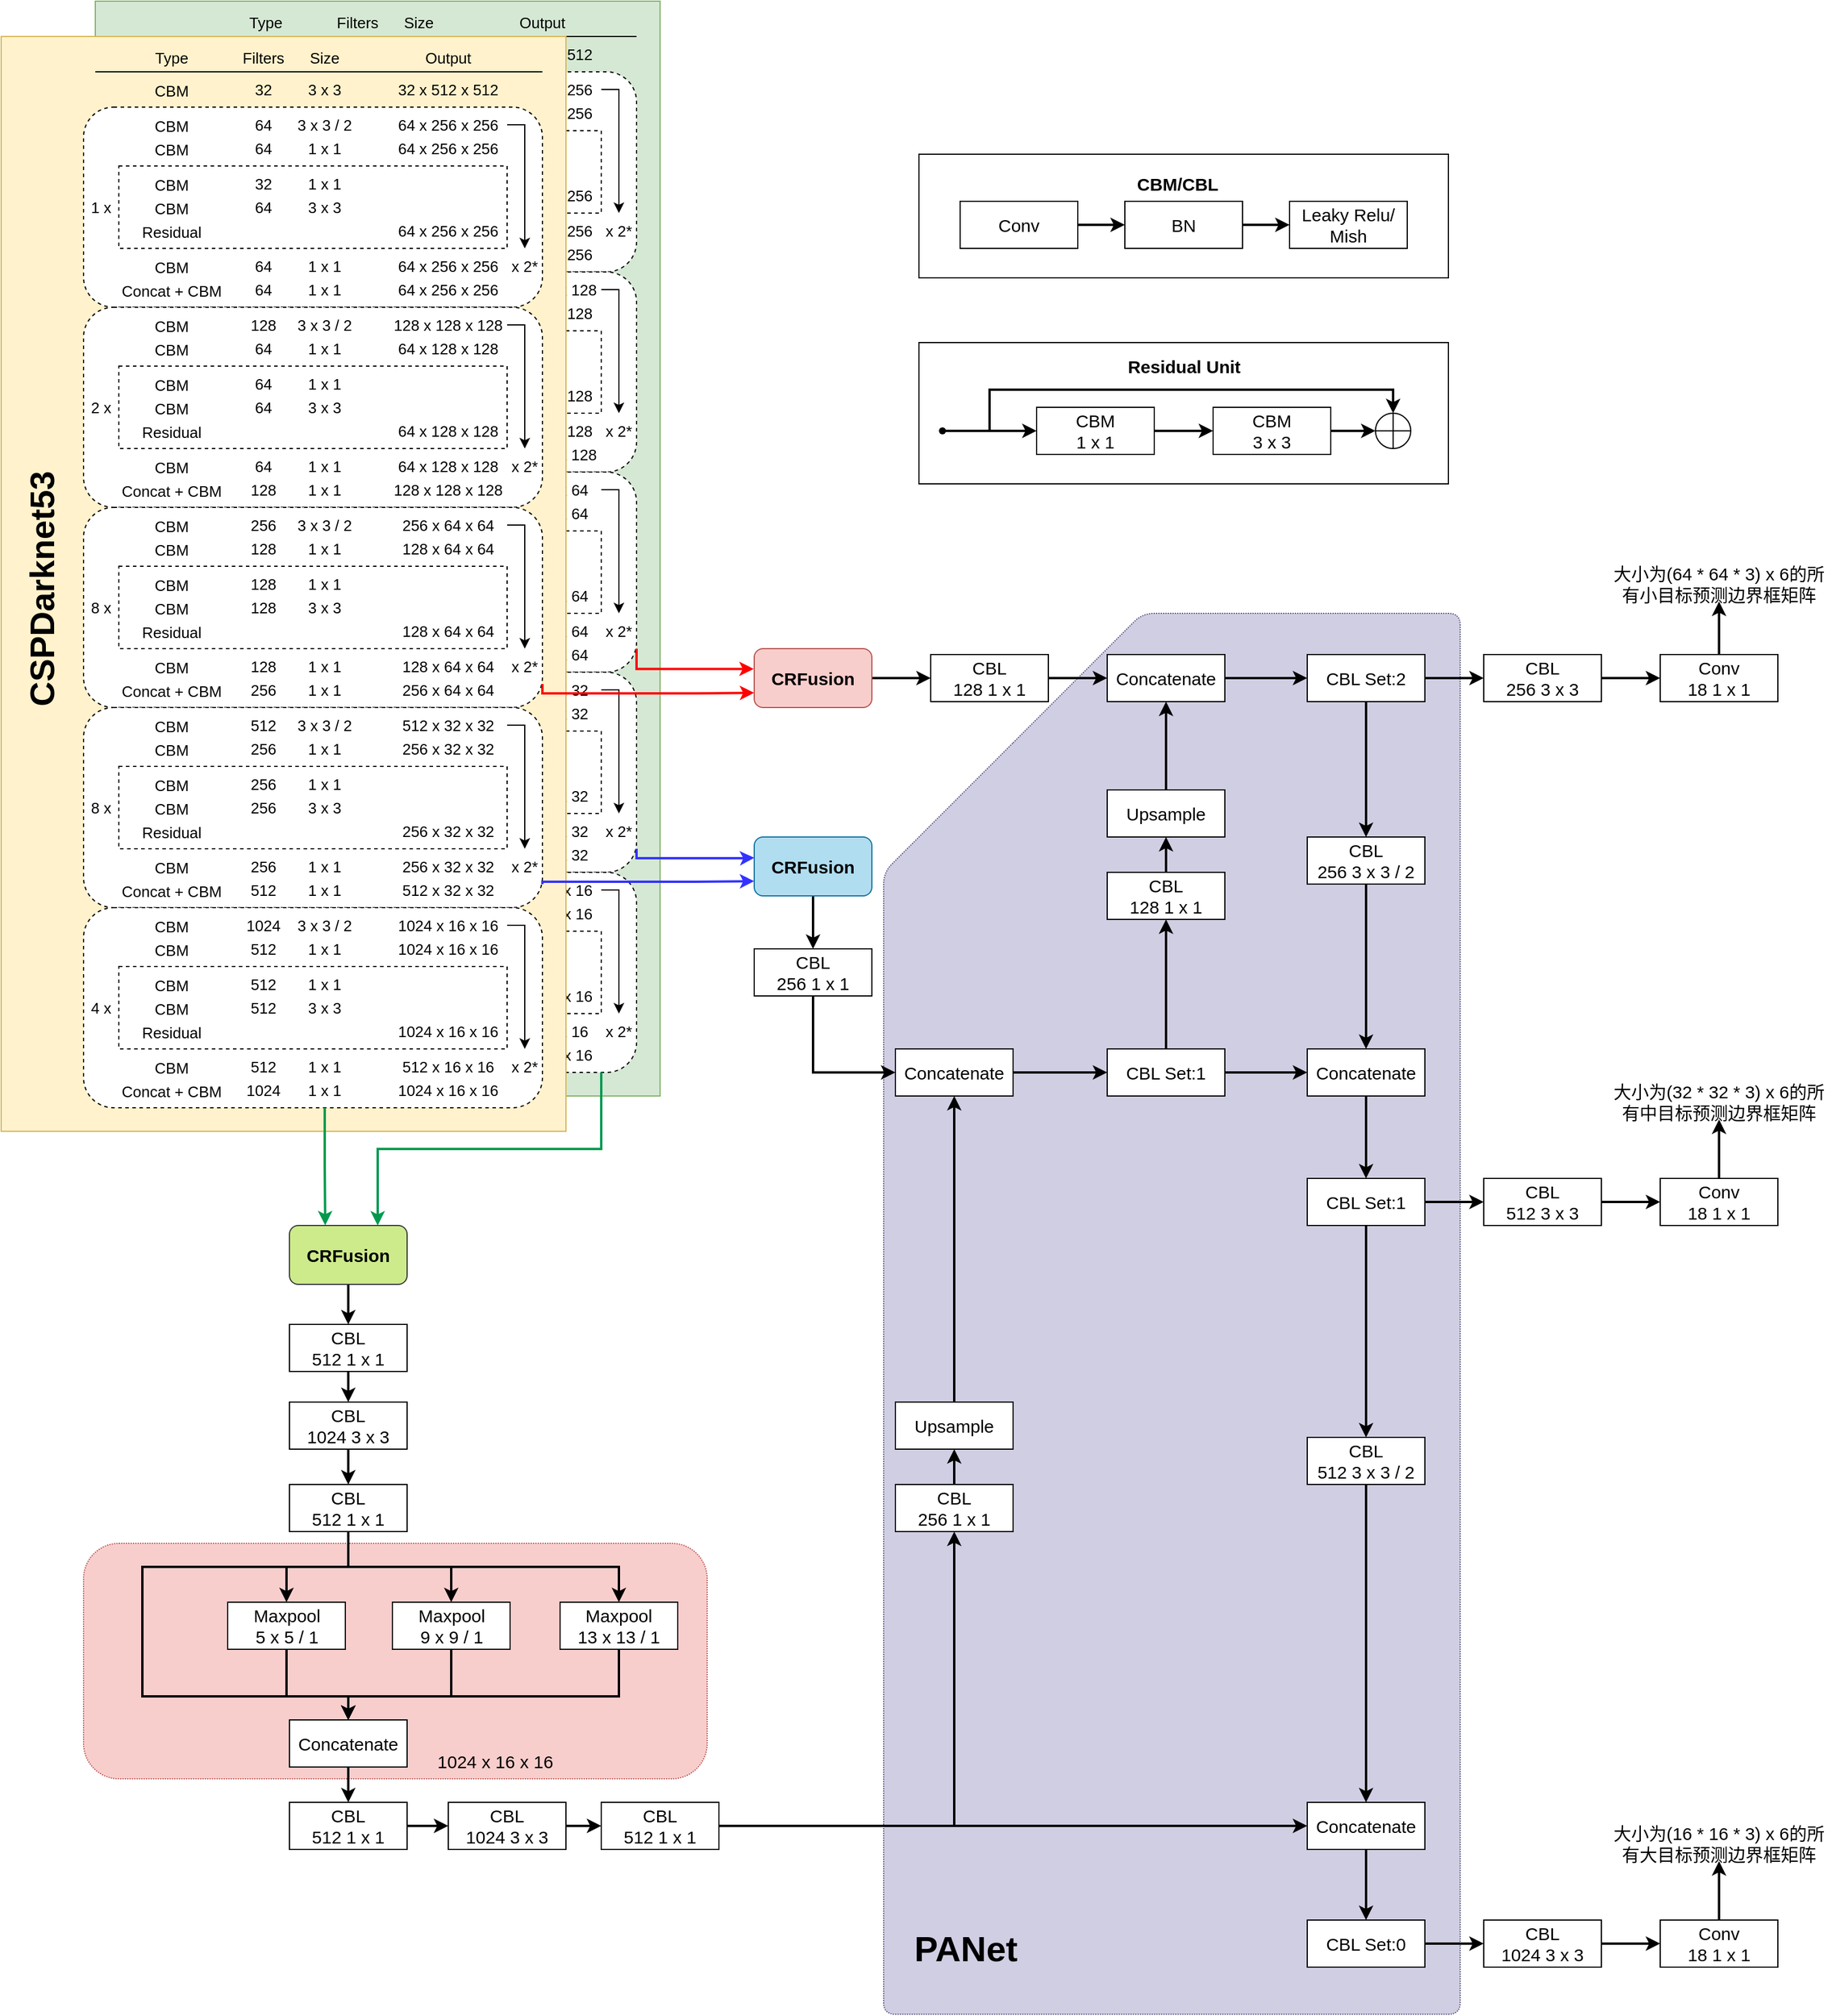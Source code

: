 <mxfile version="15.8.7" type="device"><diagram id="n378sWnq3aL1PwmSrDOd" name="第 1 页"><mxGraphModel dx="1824" dy="1115" grid="1" gridSize="10" guides="1" tooltips="1" connect="1" arrows="1" fold="1" page="1" pageScale="1" pageWidth="2336" pageHeight="1654" math="0" shadow="0"><root><mxCell id="0"/><mxCell id="1" parent="0"/><mxCell id="memEW4Ro31gxh0Kfzrj3-821" value="" style="rounded=0;whiteSpace=wrap;html=1;shadow=0;fontSize=30;strokeColor=default;strokeWidth=1;gradientColor=none;" vertex="1" parent="1"><mxGeometry x="880" y="620" width="450" height="105" as="geometry"/></mxCell><mxCell id="memEW4Ro31gxh0Kfzrj3-813" value="" style="rounded=0;whiteSpace=wrap;html=1;shadow=0;fontSize=30;strokeColor=default;strokeWidth=1;gradientColor=none;" vertex="1" parent="1"><mxGeometry x="880" y="780" width="450" height="120" as="geometry"/></mxCell><mxCell id="memEW4Ro31gxh0Kfzrj3-803" value="" style="rounded=1;whiteSpace=wrap;html=1;shadow=0;dashed=1;dashPattern=1 1;fontSize=30;strokeWidth=1;fillColor=#f8cecc;strokeColor=#b85450;" vertex="1" parent="1"><mxGeometry x="170" y="1800" width="530" height="200" as="geometry"/></mxCell><mxCell id="memEW4Ro31gxh0Kfzrj3-801" value="" style="shape=card;whiteSpace=wrap;html=1;rounded=1;fontSize=15;strokeWidth=1;size=220;dashed=1;dashPattern=1 1;shadow=0;fillColor=#d0cee2;strokeColor=#56517e;" vertex="1" parent="1"><mxGeometry x="850" y="1010" width="490" height="1190" as="geometry"/></mxCell><mxCell id="memEW4Ro31gxh0Kfzrj3-538" value="" style="rounded=0;whiteSpace=wrap;html=1;fontSize=13;strokeColor=#82b366;strokeWidth=1;fillColor=#d5e8d4;" vertex="1" parent="1"><mxGeometry x="180" y="490" width="480" height="930" as="geometry"/></mxCell><mxCell id="memEW4Ro31gxh0Kfzrj3-539" value="" style="rounded=1;whiteSpace=wrap;html=1;dashed=1;fontSize=13;strokeColor=default;strokeWidth=1;" vertex="1" parent="1"><mxGeometry x="250" y="550" width="390" height="170" as="geometry"/></mxCell><mxCell id="memEW4Ro31gxh0Kfzrj3-540" value="" style="rounded=0;whiteSpace=wrap;html=1;dashed=1;fontSize=13;strokeColor=default;strokeWidth=1;" vertex="1" parent="1"><mxGeometry x="280" y="600" width="330" height="70" as="geometry"/></mxCell><mxCell id="memEW4Ro31gxh0Kfzrj3-541" value="&lt;span style=&quot;font-size: 13px&quot;&gt;CBM&lt;/span&gt;" style="text;html=1;strokeColor=none;fillColor=none;align=center;verticalAlign=middle;whiteSpace=wrap;rounded=0;fontSize=15;" vertex="1" parent="1"><mxGeometry x="280" y="550" width="90" height="30" as="geometry"/></mxCell><mxCell id="memEW4Ro31gxh0Kfzrj3-542" value="64" style="text;html=1;strokeColor=none;fillColor=none;align=center;verticalAlign=middle;whiteSpace=wrap;rounded=0;fontSize=13;" vertex="1" parent="1"><mxGeometry x="372.5" y="550" width="60" height="30" as="geometry"/></mxCell><mxCell id="memEW4Ro31gxh0Kfzrj3-543" value="3 x 3 / 2" style="text;html=1;strokeColor=none;fillColor=none;align=center;verticalAlign=middle;whiteSpace=wrap;rounded=0;fontSize=13;" vertex="1" parent="1"><mxGeometry x="425" y="550" width="60" height="30" as="geometry"/></mxCell><mxCell id="memEW4Ro31gxh0Kfzrj3-544" style="edgeStyle=orthogonalEdgeStyle;rounded=0;orthogonalLoop=1;jettySize=auto;html=1;exitX=1;exitY=0.5;exitDx=0;exitDy=0;entryX=0.5;entryY=0;entryDx=0;entryDy=0;fontSize=13;" edge="1" parent="1" source="memEW4Ro31gxh0Kfzrj3-545" target="memEW4Ro31gxh0Kfzrj3-558"><mxGeometry relative="1" as="geometry"><Array as="points"><mxPoint x="625" y="565"/></Array></mxGeometry></mxCell><mxCell id="memEW4Ro31gxh0Kfzrj3-545" value="64 x 256 x 256" style="text;html=1;strokeColor=none;fillColor=none;align=center;verticalAlign=middle;whiteSpace=wrap;rounded=0;fontSize=13;dashed=1;" vertex="1" parent="1"><mxGeometry x="510" y="550" width="100" height="30" as="geometry"/></mxCell><mxCell id="memEW4Ro31gxh0Kfzrj3-546" value="&lt;span style=&quot;font-size: 13px&quot;&gt;CBM&lt;/span&gt;" style="text;html=1;strokeColor=none;fillColor=none;align=center;verticalAlign=middle;whiteSpace=wrap;rounded=0;fontSize=15;" vertex="1" parent="1"><mxGeometry x="280" y="570" width="90" height="30" as="geometry"/></mxCell><mxCell id="memEW4Ro31gxh0Kfzrj3-547" value="64" style="text;html=1;strokeColor=none;fillColor=none;align=center;verticalAlign=middle;whiteSpace=wrap;rounded=0;fontSize=13;" vertex="1" parent="1"><mxGeometry x="372.5" y="570" width="60" height="30" as="geometry"/></mxCell><mxCell id="memEW4Ro31gxh0Kfzrj3-548" value="1 x 1" style="text;html=1;strokeColor=none;fillColor=none;align=center;verticalAlign=middle;whiteSpace=wrap;rounded=0;fontSize=13;" vertex="1" parent="1"><mxGeometry x="425" y="570" width="60" height="30" as="geometry"/></mxCell><mxCell id="memEW4Ro31gxh0Kfzrj3-549" value="64 x 256 x 256" style="text;html=1;strokeColor=none;fillColor=none;align=center;verticalAlign=middle;whiteSpace=wrap;rounded=0;fontSize=13;dashed=1;" vertex="1" parent="1"><mxGeometry x="510" y="570" width="100" height="30" as="geometry"/></mxCell><mxCell id="memEW4Ro31gxh0Kfzrj3-550" value="&lt;span style=&quot;font-size: 13px&quot;&gt;CBM&lt;/span&gt;" style="text;html=1;strokeColor=none;fillColor=none;align=center;verticalAlign=middle;whiteSpace=wrap;rounded=0;fontSize=15;" vertex="1" parent="1"><mxGeometry x="280" y="600" width="90" height="30" as="geometry"/></mxCell><mxCell id="memEW4Ro31gxh0Kfzrj3-551" value="32" style="text;html=1;strokeColor=none;fillColor=none;align=center;verticalAlign=middle;whiteSpace=wrap;rounded=0;fontSize=13;" vertex="1" parent="1"><mxGeometry x="372.5" y="600" width="60" height="30" as="geometry"/></mxCell><mxCell id="memEW4Ro31gxh0Kfzrj3-552" value="1 x 1" style="text;html=1;strokeColor=none;fillColor=none;align=center;verticalAlign=middle;whiteSpace=wrap;rounded=0;fontSize=13;" vertex="1" parent="1"><mxGeometry x="425" y="600" width="60" height="30" as="geometry"/></mxCell><mxCell id="memEW4Ro31gxh0Kfzrj3-553" value="&lt;span style=&quot;font-size: 13px&quot;&gt;CBM&lt;/span&gt;" style="text;html=1;strokeColor=none;fillColor=none;align=center;verticalAlign=middle;whiteSpace=wrap;rounded=0;fontSize=15;" vertex="1" parent="1"><mxGeometry x="280" y="620" width="90" height="30" as="geometry"/></mxCell><mxCell id="memEW4Ro31gxh0Kfzrj3-554" value="64" style="text;html=1;strokeColor=none;fillColor=none;align=center;verticalAlign=middle;whiteSpace=wrap;rounded=0;fontSize=13;" vertex="1" parent="1"><mxGeometry x="372.5" y="620" width="60" height="30" as="geometry"/></mxCell><mxCell id="memEW4Ro31gxh0Kfzrj3-555" value="3 x 3" style="text;html=1;strokeColor=none;fillColor=none;align=center;verticalAlign=middle;whiteSpace=wrap;rounded=0;fontSize=13;" vertex="1" parent="1"><mxGeometry x="425" y="620" width="60" height="30" as="geometry"/></mxCell><mxCell id="memEW4Ro31gxh0Kfzrj3-556" value="&lt;font style=&quot;font-size: 13px&quot;&gt;Residual&lt;/font&gt;" style="text;html=1;strokeColor=none;fillColor=none;align=center;verticalAlign=middle;whiteSpace=wrap;rounded=0;fontSize=15;" vertex="1" parent="1"><mxGeometry x="280" y="640" width="90" height="30" as="geometry"/></mxCell><mxCell id="memEW4Ro31gxh0Kfzrj3-557" value="64 x 256 x 256" style="text;html=1;strokeColor=none;fillColor=none;align=center;verticalAlign=middle;whiteSpace=wrap;rounded=0;fontSize=13;dashed=1;" vertex="1" parent="1"><mxGeometry x="510" y="640" width="100" height="30" as="geometry"/></mxCell><mxCell id="memEW4Ro31gxh0Kfzrj3-558" value="&lt;font style=&quot;font-size: 13px&quot;&gt;x 2*&lt;/font&gt;" style="text;html=1;strokeColor=none;fillColor=none;align=center;verticalAlign=middle;whiteSpace=wrap;rounded=0;dashed=1;fontSize=13;" vertex="1" parent="1"><mxGeometry x="610" y="670" width="30" height="30" as="geometry"/></mxCell><mxCell id="memEW4Ro31gxh0Kfzrj3-559" value="&lt;font style=&quot;font-size: 13px&quot;&gt;CBM&lt;/font&gt;" style="text;html=1;strokeColor=none;fillColor=none;align=center;verticalAlign=middle;whiteSpace=wrap;rounded=0;fontSize=15;" vertex="1" parent="1"><mxGeometry x="280" y="670" width="90" height="30" as="geometry"/></mxCell><mxCell id="memEW4Ro31gxh0Kfzrj3-560" value="64" style="text;html=1;strokeColor=none;fillColor=none;align=center;verticalAlign=middle;whiteSpace=wrap;rounded=0;fontSize=13;" vertex="1" parent="1"><mxGeometry x="372.5" y="670" width="60" height="30" as="geometry"/></mxCell><mxCell id="memEW4Ro31gxh0Kfzrj3-561" value="1 x 1" style="text;html=1;strokeColor=none;fillColor=none;align=center;verticalAlign=middle;whiteSpace=wrap;rounded=0;fontSize=13;" vertex="1" parent="1"><mxGeometry x="425" y="670" width="60" height="30" as="geometry"/></mxCell><mxCell id="memEW4Ro31gxh0Kfzrj3-562" value="64 x 256 x 256" style="text;html=1;strokeColor=none;fillColor=none;align=center;verticalAlign=middle;whiteSpace=wrap;rounded=0;fontSize=13;dashed=1;" vertex="1" parent="1"><mxGeometry x="510" y="670" width="100" height="30" as="geometry"/></mxCell><mxCell id="memEW4Ro31gxh0Kfzrj3-563" value="&lt;font style=&quot;font-size: 13px&quot;&gt;Concat + CBM&lt;/font&gt;" style="text;html=1;strokeColor=none;fillColor=none;align=center;verticalAlign=middle;whiteSpace=wrap;rounded=0;fontSize=15;" vertex="1" parent="1"><mxGeometry x="280" y="690" width="90" height="30" as="geometry"/></mxCell><mxCell id="memEW4Ro31gxh0Kfzrj3-564" value="64" style="text;html=1;strokeColor=none;fillColor=none;align=center;verticalAlign=middle;whiteSpace=wrap;rounded=0;fontSize=13;" vertex="1" parent="1"><mxGeometry x="372.5" y="690" width="60" height="30" as="geometry"/></mxCell><mxCell id="memEW4Ro31gxh0Kfzrj3-565" value="1 x 1" style="text;html=1;strokeColor=none;fillColor=none;align=center;verticalAlign=middle;whiteSpace=wrap;rounded=0;fontSize=13;" vertex="1" parent="1"><mxGeometry x="425" y="690" width="60" height="30" as="geometry"/></mxCell><mxCell id="memEW4Ro31gxh0Kfzrj3-566" value="64 x 256 x 256" style="text;html=1;strokeColor=none;fillColor=none;align=center;verticalAlign=middle;whiteSpace=wrap;rounded=0;fontSize=13;dashed=1;" vertex="1" parent="1"><mxGeometry x="510" y="690" width="100" height="30" as="geometry"/></mxCell><mxCell id="memEW4Ro31gxh0Kfzrj3-567" value="1 x" style="text;html=1;strokeColor=none;fillColor=none;align=center;verticalAlign=middle;whiteSpace=wrap;rounded=0;dashed=1;fontSize=13;" vertex="1" parent="1"><mxGeometry x="250" y="620" width="30" height="30" as="geometry"/></mxCell><mxCell id="memEW4Ro31gxh0Kfzrj3-568" value="" style="rounded=1;whiteSpace=wrap;html=1;dashed=1;fontSize=13;strokeColor=default;strokeWidth=1;" vertex="1" parent="1"><mxGeometry x="250" y="720" width="390" height="170" as="geometry"/></mxCell><mxCell id="memEW4Ro31gxh0Kfzrj3-569" value="" style="rounded=0;whiteSpace=wrap;html=1;dashed=1;fontSize=13;strokeColor=default;strokeWidth=1;" vertex="1" parent="1"><mxGeometry x="280" y="770" width="330" height="70" as="geometry"/></mxCell><mxCell id="memEW4Ro31gxh0Kfzrj3-570" value="&lt;span style=&quot;font-size: 13px&quot;&gt;CBM&lt;/span&gt;" style="text;html=1;strokeColor=none;fillColor=none;align=center;verticalAlign=middle;whiteSpace=wrap;rounded=0;fontSize=15;" vertex="1" parent="1"><mxGeometry x="280" y="720" width="90" height="30" as="geometry"/></mxCell><mxCell id="memEW4Ro31gxh0Kfzrj3-571" value="128" style="text;html=1;strokeColor=none;fillColor=none;align=center;verticalAlign=middle;whiteSpace=wrap;rounded=0;fontSize=13;" vertex="1" parent="1"><mxGeometry x="372.5" y="720" width="60" height="30" as="geometry"/></mxCell><mxCell id="memEW4Ro31gxh0Kfzrj3-572" value="3 x 3 / 2" style="text;html=1;strokeColor=none;fillColor=none;align=center;verticalAlign=middle;whiteSpace=wrap;rounded=0;fontSize=13;" vertex="1" parent="1"><mxGeometry x="425" y="720" width="60" height="30" as="geometry"/></mxCell><mxCell id="memEW4Ro31gxh0Kfzrj3-573" style="edgeStyle=orthogonalEdgeStyle;rounded=0;orthogonalLoop=1;jettySize=auto;html=1;exitX=1;exitY=0.5;exitDx=0;exitDy=0;entryX=0.5;entryY=0;entryDx=0;entryDy=0;fontSize=13;" edge="1" parent="1" source="memEW4Ro31gxh0Kfzrj3-574" target="memEW4Ro31gxh0Kfzrj3-587"><mxGeometry relative="1" as="geometry"><Array as="points"><mxPoint x="625" y="735"/></Array></mxGeometry></mxCell><mxCell id="memEW4Ro31gxh0Kfzrj3-574" value="128 x 128 x 128" style="text;html=1;strokeColor=none;fillColor=none;align=center;verticalAlign=middle;whiteSpace=wrap;rounded=0;fontSize=13;dashed=1;" vertex="1" parent="1"><mxGeometry x="510" y="720" width="100" height="30" as="geometry"/></mxCell><mxCell id="memEW4Ro31gxh0Kfzrj3-575" value="&lt;span style=&quot;font-size: 13px&quot;&gt;CBM&lt;/span&gt;" style="text;html=1;strokeColor=none;fillColor=none;align=center;verticalAlign=middle;whiteSpace=wrap;rounded=0;fontSize=15;" vertex="1" parent="1"><mxGeometry x="280" y="740" width="90" height="30" as="geometry"/></mxCell><mxCell id="memEW4Ro31gxh0Kfzrj3-576" value="64" style="text;html=1;strokeColor=none;fillColor=none;align=center;verticalAlign=middle;whiteSpace=wrap;rounded=0;fontSize=13;" vertex="1" parent="1"><mxGeometry x="372.5" y="740" width="60" height="30" as="geometry"/></mxCell><mxCell id="memEW4Ro31gxh0Kfzrj3-577" value="1 x 1" style="text;html=1;strokeColor=none;fillColor=none;align=center;verticalAlign=middle;whiteSpace=wrap;rounded=0;fontSize=13;" vertex="1" parent="1"><mxGeometry x="425" y="740" width="60" height="30" as="geometry"/></mxCell><mxCell id="memEW4Ro31gxh0Kfzrj3-578" value="64 x 128 x 128" style="text;html=1;strokeColor=none;fillColor=none;align=center;verticalAlign=middle;whiteSpace=wrap;rounded=0;fontSize=13;dashed=1;" vertex="1" parent="1"><mxGeometry x="510" y="740" width="100" height="30" as="geometry"/></mxCell><mxCell id="memEW4Ro31gxh0Kfzrj3-579" value="&lt;span style=&quot;font-size: 13px&quot;&gt;CBM&lt;/span&gt;" style="text;html=1;strokeColor=none;fillColor=none;align=center;verticalAlign=middle;whiteSpace=wrap;rounded=0;fontSize=15;" vertex="1" parent="1"><mxGeometry x="280" y="770" width="90" height="30" as="geometry"/></mxCell><mxCell id="memEW4Ro31gxh0Kfzrj3-580" value="64" style="text;html=1;strokeColor=none;fillColor=none;align=center;verticalAlign=middle;whiteSpace=wrap;rounded=0;fontSize=13;" vertex="1" parent="1"><mxGeometry x="372.5" y="770" width="60" height="30" as="geometry"/></mxCell><mxCell id="memEW4Ro31gxh0Kfzrj3-581" value="1 x 1" style="text;html=1;strokeColor=none;fillColor=none;align=center;verticalAlign=middle;whiteSpace=wrap;rounded=0;fontSize=13;" vertex="1" parent="1"><mxGeometry x="425" y="770" width="60" height="30" as="geometry"/></mxCell><mxCell id="memEW4Ro31gxh0Kfzrj3-582" value="&lt;span style=&quot;font-size: 13px&quot;&gt;CBM&lt;/span&gt;" style="text;html=1;strokeColor=none;fillColor=none;align=center;verticalAlign=middle;whiteSpace=wrap;rounded=0;fontSize=15;" vertex="1" parent="1"><mxGeometry x="280" y="790" width="90" height="30" as="geometry"/></mxCell><mxCell id="memEW4Ro31gxh0Kfzrj3-583" value="64" style="text;html=1;strokeColor=none;fillColor=none;align=center;verticalAlign=middle;whiteSpace=wrap;rounded=0;fontSize=13;" vertex="1" parent="1"><mxGeometry x="372.5" y="790" width="60" height="30" as="geometry"/></mxCell><mxCell id="memEW4Ro31gxh0Kfzrj3-584" value="3 x 3" style="text;html=1;strokeColor=none;fillColor=none;align=center;verticalAlign=middle;whiteSpace=wrap;rounded=0;fontSize=13;" vertex="1" parent="1"><mxGeometry x="425" y="790" width="60" height="30" as="geometry"/></mxCell><mxCell id="memEW4Ro31gxh0Kfzrj3-585" value="&lt;font style=&quot;font-size: 13px&quot;&gt;Residual&lt;/font&gt;" style="text;html=1;strokeColor=none;fillColor=none;align=center;verticalAlign=middle;whiteSpace=wrap;rounded=0;fontSize=15;" vertex="1" parent="1"><mxGeometry x="280" y="810" width="90" height="30" as="geometry"/></mxCell><mxCell id="memEW4Ro31gxh0Kfzrj3-586" value="64 x 128 x 128" style="text;html=1;strokeColor=none;fillColor=none;align=center;verticalAlign=middle;whiteSpace=wrap;rounded=0;fontSize=13;dashed=1;" vertex="1" parent="1"><mxGeometry x="510" y="810" width="100" height="30" as="geometry"/></mxCell><mxCell id="memEW4Ro31gxh0Kfzrj3-587" value="&lt;font style=&quot;font-size: 13px&quot;&gt;x 2*&lt;/font&gt;" style="text;html=1;strokeColor=none;fillColor=none;align=center;verticalAlign=middle;whiteSpace=wrap;rounded=0;dashed=1;fontSize=13;" vertex="1" parent="1"><mxGeometry x="610" y="840" width="30" height="30" as="geometry"/></mxCell><mxCell id="memEW4Ro31gxh0Kfzrj3-588" value="&lt;font style=&quot;font-size: 13px&quot;&gt;CBM&lt;/font&gt;" style="text;html=1;strokeColor=none;fillColor=none;align=center;verticalAlign=middle;whiteSpace=wrap;rounded=0;fontSize=15;" vertex="1" parent="1"><mxGeometry x="280" y="840" width="90" height="30" as="geometry"/></mxCell><mxCell id="memEW4Ro31gxh0Kfzrj3-589" value="64" style="text;html=1;strokeColor=none;fillColor=none;align=center;verticalAlign=middle;whiteSpace=wrap;rounded=0;fontSize=13;" vertex="1" parent="1"><mxGeometry x="372.5" y="840" width="60" height="30" as="geometry"/></mxCell><mxCell id="memEW4Ro31gxh0Kfzrj3-590" value="1 x 1" style="text;html=1;strokeColor=none;fillColor=none;align=center;verticalAlign=middle;whiteSpace=wrap;rounded=0;fontSize=13;" vertex="1" parent="1"><mxGeometry x="425" y="840" width="60" height="30" as="geometry"/></mxCell><mxCell id="memEW4Ro31gxh0Kfzrj3-591" value="64 x 128 x 128" style="text;html=1;strokeColor=none;fillColor=none;align=center;verticalAlign=middle;whiteSpace=wrap;rounded=0;fontSize=13;dashed=1;" vertex="1" parent="1"><mxGeometry x="510" y="840" width="100" height="30" as="geometry"/></mxCell><mxCell id="memEW4Ro31gxh0Kfzrj3-592" value="&lt;font style=&quot;font-size: 13px&quot;&gt;Concat + CBM&lt;/font&gt;" style="text;html=1;strokeColor=none;fillColor=none;align=center;verticalAlign=middle;whiteSpace=wrap;rounded=0;fontSize=15;" vertex="1" parent="1"><mxGeometry x="280" y="860" width="90" height="30" as="geometry"/></mxCell><mxCell id="memEW4Ro31gxh0Kfzrj3-593" value="128" style="text;html=1;strokeColor=none;fillColor=none;align=center;verticalAlign=middle;whiteSpace=wrap;rounded=0;fontSize=13;" vertex="1" parent="1"><mxGeometry x="372.5" y="860" width="60" height="30" as="geometry"/></mxCell><mxCell id="memEW4Ro31gxh0Kfzrj3-594" value="1 x 1" style="text;html=1;strokeColor=none;fillColor=none;align=center;verticalAlign=middle;whiteSpace=wrap;rounded=0;fontSize=13;" vertex="1" parent="1"><mxGeometry x="425" y="860" width="60" height="30" as="geometry"/></mxCell><mxCell id="memEW4Ro31gxh0Kfzrj3-595" value="128 x 128 x 128" style="text;html=1;strokeColor=none;fillColor=none;align=center;verticalAlign=middle;whiteSpace=wrap;rounded=0;fontSize=13;dashed=1;" vertex="1" parent="1"><mxGeometry x="510" y="860" width="100" height="30" as="geometry"/></mxCell><mxCell id="memEW4Ro31gxh0Kfzrj3-596" value="2 x" style="text;html=1;strokeColor=none;fillColor=none;align=center;verticalAlign=middle;whiteSpace=wrap;rounded=0;dashed=1;fontSize=13;" vertex="1" parent="1"><mxGeometry x="250" y="790" width="30" height="30" as="geometry"/></mxCell><mxCell id="memEW4Ro31gxh0Kfzrj3-597" value="" style="rounded=1;whiteSpace=wrap;html=1;dashed=1;fontSize=13;strokeColor=default;strokeWidth=1;" vertex="1" parent="1"><mxGeometry x="250" y="890" width="390" height="170" as="geometry"/></mxCell><mxCell id="memEW4Ro31gxh0Kfzrj3-598" value="" style="rounded=0;whiteSpace=wrap;html=1;dashed=1;fontSize=13;strokeColor=default;strokeWidth=1;" vertex="1" parent="1"><mxGeometry x="280" y="940" width="330" height="70" as="geometry"/></mxCell><mxCell id="memEW4Ro31gxh0Kfzrj3-599" value="&lt;span style=&quot;font-size: 13px&quot;&gt;CBM&lt;/span&gt;" style="text;html=1;strokeColor=none;fillColor=none;align=center;verticalAlign=middle;whiteSpace=wrap;rounded=0;fontSize=15;" vertex="1" parent="1"><mxGeometry x="280" y="890" width="90" height="30" as="geometry"/></mxCell><mxCell id="memEW4Ro31gxh0Kfzrj3-600" value="256" style="text;html=1;strokeColor=none;fillColor=none;align=center;verticalAlign=middle;whiteSpace=wrap;rounded=0;fontSize=13;" vertex="1" parent="1"><mxGeometry x="372.5" y="890" width="60" height="30" as="geometry"/></mxCell><mxCell id="memEW4Ro31gxh0Kfzrj3-601" value="3 x 3 / 2" style="text;html=1;strokeColor=none;fillColor=none;align=center;verticalAlign=middle;whiteSpace=wrap;rounded=0;fontSize=13;" vertex="1" parent="1"><mxGeometry x="425" y="890" width="60" height="30" as="geometry"/></mxCell><mxCell id="memEW4Ro31gxh0Kfzrj3-602" style="edgeStyle=orthogonalEdgeStyle;rounded=0;orthogonalLoop=1;jettySize=auto;html=1;exitX=1;exitY=0.5;exitDx=0;exitDy=0;entryX=0.5;entryY=0;entryDx=0;entryDy=0;fontSize=13;" edge="1" parent="1" source="memEW4Ro31gxh0Kfzrj3-603" target="memEW4Ro31gxh0Kfzrj3-616"><mxGeometry relative="1" as="geometry"><Array as="points"><mxPoint x="625" y="905"/></Array></mxGeometry></mxCell><mxCell id="memEW4Ro31gxh0Kfzrj3-603" value="256 x 64 x 64" style="text;html=1;strokeColor=none;fillColor=none;align=center;verticalAlign=middle;whiteSpace=wrap;rounded=0;fontSize=13;dashed=1;" vertex="1" parent="1"><mxGeometry x="510" y="890" width="100" height="30" as="geometry"/></mxCell><mxCell id="memEW4Ro31gxh0Kfzrj3-604" value="&lt;span style=&quot;font-size: 13px&quot;&gt;CBM&lt;/span&gt;" style="text;html=1;strokeColor=none;fillColor=none;align=center;verticalAlign=middle;whiteSpace=wrap;rounded=0;fontSize=15;" vertex="1" parent="1"><mxGeometry x="280" y="910" width="90" height="30" as="geometry"/></mxCell><mxCell id="memEW4Ro31gxh0Kfzrj3-605" value="128" style="text;html=1;strokeColor=none;fillColor=none;align=center;verticalAlign=middle;whiteSpace=wrap;rounded=0;fontSize=13;" vertex="1" parent="1"><mxGeometry x="372.5" y="910" width="60" height="30" as="geometry"/></mxCell><mxCell id="memEW4Ro31gxh0Kfzrj3-606" value="1 x 1" style="text;html=1;strokeColor=none;fillColor=none;align=center;verticalAlign=middle;whiteSpace=wrap;rounded=0;fontSize=13;" vertex="1" parent="1"><mxGeometry x="425" y="910" width="60" height="30" as="geometry"/></mxCell><mxCell id="memEW4Ro31gxh0Kfzrj3-607" value="128 x 64 x 64" style="text;html=1;strokeColor=none;fillColor=none;align=center;verticalAlign=middle;whiteSpace=wrap;rounded=0;fontSize=13;dashed=1;" vertex="1" parent="1"><mxGeometry x="510" y="910" width="100" height="30" as="geometry"/></mxCell><mxCell id="memEW4Ro31gxh0Kfzrj3-608" value="&lt;span style=&quot;font-size: 13px&quot;&gt;CBM&lt;/span&gt;" style="text;html=1;strokeColor=none;fillColor=none;align=center;verticalAlign=middle;whiteSpace=wrap;rounded=0;fontSize=15;" vertex="1" parent="1"><mxGeometry x="280" y="940" width="90" height="30" as="geometry"/></mxCell><mxCell id="memEW4Ro31gxh0Kfzrj3-609" value="128" style="text;html=1;strokeColor=none;fillColor=none;align=center;verticalAlign=middle;whiteSpace=wrap;rounded=0;fontSize=13;" vertex="1" parent="1"><mxGeometry x="372.5" y="940" width="60" height="30" as="geometry"/></mxCell><mxCell id="memEW4Ro31gxh0Kfzrj3-610" value="1 x 1" style="text;html=1;strokeColor=none;fillColor=none;align=center;verticalAlign=middle;whiteSpace=wrap;rounded=0;fontSize=13;" vertex="1" parent="1"><mxGeometry x="425" y="940" width="60" height="30" as="geometry"/></mxCell><mxCell id="memEW4Ro31gxh0Kfzrj3-611" value="&lt;span style=&quot;font-size: 13px&quot;&gt;CBM&lt;/span&gt;" style="text;html=1;strokeColor=none;fillColor=none;align=center;verticalAlign=middle;whiteSpace=wrap;rounded=0;fontSize=15;" vertex="1" parent="1"><mxGeometry x="280" y="960" width="90" height="30" as="geometry"/></mxCell><mxCell id="memEW4Ro31gxh0Kfzrj3-612" value="128" style="text;html=1;strokeColor=none;fillColor=none;align=center;verticalAlign=middle;whiteSpace=wrap;rounded=0;fontSize=13;" vertex="1" parent="1"><mxGeometry x="372.5" y="960" width="60" height="30" as="geometry"/></mxCell><mxCell id="memEW4Ro31gxh0Kfzrj3-613" value="3 x 3" style="text;html=1;strokeColor=none;fillColor=none;align=center;verticalAlign=middle;whiteSpace=wrap;rounded=0;fontSize=13;" vertex="1" parent="1"><mxGeometry x="425" y="960" width="60" height="30" as="geometry"/></mxCell><mxCell id="memEW4Ro31gxh0Kfzrj3-614" value="&lt;font style=&quot;font-size: 13px&quot;&gt;Residual&lt;/font&gt;" style="text;html=1;strokeColor=none;fillColor=none;align=center;verticalAlign=middle;whiteSpace=wrap;rounded=0;fontSize=15;" vertex="1" parent="1"><mxGeometry x="280" y="980" width="90" height="30" as="geometry"/></mxCell><mxCell id="memEW4Ro31gxh0Kfzrj3-615" value="128 x 64 x 64" style="text;html=1;strokeColor=none;fillColor=none;align=center;verticalAlign=middle;whiteSpace=wrap;rounded=0;fontSize=13;dashed=1;" vertex="1" parent="1"><mxGeometry x="510" y="980" width="100" height="30" as="geometry"/></mxCell><mxCell id="memEW4Ro31gxh0Kfzrj3-708" style="edgeStyle=orthogonalEdgeStyle;rounded=0;orthogonalLoop=1;jettySize=auto;html=1;exitX=1;exitY=1;exitDx=0;exitDy=0;entryX=-0.004;entryY=0.344;entryDx=0;entryDy=0;entryPerimeter=0;fontSize=15;strokeColor=#FF0000;strokeWidth=2;" edge="1" parent="1" source="memEW4Ro31gxh0Kfzrj3-616" target="memEW4Ro31gxh0Kfzrj3-694"><mxGeometry relative="1" as="geometry"><Array as="points"><mxPoint x="640" y="1057"/></Array></mxGeometry></mxCell><mxCell id="memEW4Ro31gxh0Kfzrj3-616" value="&lt;font style=&quot;font-size: 13px&quot;&gt;x 2*&lt;/font&gt;" style="text;html=1;strokeColor=none;fillColor=none;align=center;verticalAlign=middle;whiteSpace=wrap;rounded=0;dashed=1;fontSize=13;" vertex="1" parent="1"><mxGeometry x="610" y="1010" width="30" height="30" as="geometry"/></mxCell><mxCell id="memEW4Ro31gxh0Kfzrj3-617" value="&lt;font style=&quot;font-size: 13px&quot;&gt;CBM&lt;/font&gt;" style="text;html=1;strokeColor=none;fillColor=none;align=center;verticalAlign=middle;whiteSpace=wrap;rounded=0;fontSize=15;" vertex="1" parent="1"><mxGeometry x="280" y="1010" width="90" height="30" as="geometry"/></mxCell><mxCell id="memEW4Ro31gxh0Kfzrj3-618" value="128" style="text;html=1;strokeColor=none;fillColor=none;align=center;verticalAlign=middle;whiteSpace=wrap;rounded=0;fontSize=13;" vertex="1" parent="1"><mxGeometry x="372.5" y="1010" width="60" height="30" as="geometry"/></mxCell><mxCell id="memEW4Ro31gxh0Kfzrj3-619" value="1 x 1" style="text;html=1;strokeColor=none;fillColor=none;align=center;verticalAlign=middle;whiteSpace=wrap;rounded=0;fontSize=13;" vertex="1" parent="1"><mxGeometry x="425" y="1010" width="60" height="30" as="geometry"/></mxCell><mxCell id="memEW4Ro31gxh0Kfzrj3-620" value="128 x 64 x 64" style="text;html=1;strokeColor=none;fillColor=none;align=center;verticalAlign=middle;whiteSpace=wrap;rounded=0;fontSize=13;dashed=1;" vertex="1" parent="1"><mxGeometry x="510" y="1010" width="100" height="30" as="geometry"/></mxCell><mxCell id="memEW4Ro31gxh0Kfzrj3-621" value="&lt;font style=&quot;font-size: 13px&quot;&gt;Concat + CBM&lt;/font&gt;" style="text;html=1;strokeColor=none;fillColor=none;align=center;verticalAlign=middle;whiteSpace=wrap;rounded=0;fontSize=15;" vertex="1" parent="1"><mxGeometry x="280" y="1030" width="90" height="30" as="geometry"/></mxCell><mxCell id="memEW4Ro31gxh0Kfzrj3-622" value="256" style="text;html=1;strokeColor=none;fillColor=none;align=center;verticalAlign=middle;whiteSpace=wrap;rounded=0;fontSize=13;" vertex="1" parent="1"><mxGeometry x="372.5" y="1030" width="60" height="30" as="geometry"/></mxCell><mxCell id="memEW4Ro31gxh0Kfzrj3-623" value="1 x 1" style="text;html=1;strokeColor=none;fillColor=none;align=center;verticalAlign=middle;whiteSpace=wrap;rounded=0;fontSize=13;" vertex="1" parent="1"><mxGeometry x="425" y="1030" width="60" height="30" as="geometry"/></mxCell><mxCell id="memEW4Ro31gxh0Kfzrj3-624" value="256 x 64 x 64" style="text;html=1;strokeColor=none;fillColor=none;align=center;verticalAlign=middle;whiteSpace=wrap;rounded=0;fontSize=13;dashed=1;" vertex="1" parent="1"><mxGeometry x="510" y="1030" width="100" height="30" as="geometry"/></mxCell><mxCell id="memEW4Ro31gxh0Kfzrj3-625" value="8 x" style="text;html=1;strokeColor=none;fillColor=none;align=center;verticalAlign=middle;whiteSpace=wrap;rounded=0;dashed=1;fontSize=13;" vertex="1" parent="1"><mxGeometry x="250" y="960" width="30" height="30" as="geometry"/></mxCell><mxCell id="memEW4Ro31gxh0Kfzrj3-626" value="" style="rounded=1;whiteSpace=wrap;html=1;dashed=1;fontSize=13;strokeColor=default;strokeWidth=1;" vertex="1" parent="1"><mxGeometry x="250" y="1060" width="390" height="170" as="geometry"/></mxCell><mxCell id="memEW4Ro31gxh0Kfzrj3-627" value="" style="rounded=0;whiteSpace=wrap;html=1;dashed=1;fontSize=13;strokeColor=default;strokeWidth=1;" vertex="1" parent="1"><mxGeometry x="280" y="1110" width="330" height="70" as="geometry"/></mxCell><mxCell id="memEW4Ro31gxh0Kfzrj3-628" value="&lt;span style=&quot;font-size: 13px&quot;&gt;CBM&lt;/span&gt;" style="text;html=1;strokeColor=none;fillColor=none;align=center;verticalAlign=middle;whiteSpace=wrap;rounded=0;fontSize=15;" vertex="1" parent="1"><mxGeometry x="280" y="1060" width="90" height="30" as="geometry"/></mxCell><mxCell id="memEW4Ro31gxh0Kfzrj3-629" value="512" style="text;html=1;strokeColor=none;fillColor=none;align=center;verticalAlign=middle;whiteSpace=wrap;rounded=0;fontSize=13;" vertex="1" parent="1"><mxGeometry x="372.5" y="1060" width="60" height="30" as="geometry"/></mxCell><mxCell id="memEW4Ro31gxh0Kfzrj3-630" value="3 x 3 / 2" style="text;html=1;strokeColor=none;fillColor=none;align=center;verticalAlign=middle;whiteSpace=wrap;rounded=0;fontSize=13;" vertex="1" parent="1"><mxGeometry x="425" y="1060" width="60" height="30" as="geometry"/></mxCell><mxCell id="memEW4Ro31gxh0Kfzrj3-631" style="edgeStyle=orthogonalEdgeStyle;rounded=0;orthogonalLoop=1;jettySize=auto;html=1;exitX=1;exitY=0.5;exitDx=0;exitDy=0;entryX=0.5;entryY=0;entryDx=0;entryDy=0;fontSize=13;" edge="1" parent="1" source="memEW4Ro31gxh0Kfzrj3-632" target="memEW4Ro31gxh0Kfzrj3-645"><mxGeometry relative="1" as="geometry"><Array as="points"><mxPoint x="625" y="1075"/></Array></mxGeometry></mxCell><mxCell id="memEW4Ro31gxh0Kfzrj3-632" value="512 x 32 x 32" style="text;html=1;strokeColor=none;fillColor=none;align=center;verticalAlign=middle;whiteSpace=wrap;rounded=0;fontSize=13;dashed=1;" vertex="1" parent="1"><mxGeometry x="510" y="1060" width="100" height="30" as="geometry"/></mxCell><mxCell id="memEW4Ro31gxh0Kfzrj3-633" value="&lt;span style=&quot;font-size: 13px&quot;&gt;CBM&lt;/span&gt;" style="text;html=1;strokeColor=none;fillColor=none;align=center;verticalAlign=middle;whiteSpace=wrap;rounded=0;fontSize=15;" vertex="1" parent="1"><mxGeometry x="280" y="1080" width="90" height="30" as="geometry"/></mxCell><mxCell id="memEW4Ro31gxh0Kfzrj3-634" value="256" style="text;html=1;strokeColor=none;fillColor=none;align=center;verticalAlign=middle;whiteSpace=wrap;rounded=0;fontSize=13;" vertex="1" parent="1"><mxGeometry x="372.5" y="1080" width="60" height="30" as="geometry"/></mxCell><mxCell id="memEW4Ro31gxh0Kfzrj3-635" value="1 x 1" style="text;html=1;strokeColor=none;fillColor=none;align=center;verticalAlign=middle;whiteSpace=wrap;rounded=0;fontSize=13;" vertex="1" parent="1"><mxGeometry x="425" y="1080" width="60" height="30" as="geometry"/></mxCell><mxCell id="memEW4Ro31gxh0Kfzrj3-636" value="256 x 32 x 32" style="text;html=1;strokeColor=none;fillColor=none;align=center;verticalAlign=middle;whiteSpace=wrap;rounded=0;fontSize=13;dashed=1;" vertex="1" parent="1"><mxGeometry x="510" y="1080" width="100" height="30" as="geometry"/></mxCell><mxCell id="memEW4Ro31gxh0Kfzrj3-637" value="&lt;span style=&quot;font-size: 13px&quot;&gt;CBM&lt;/span&gt;" style="text;html=1;strokeColor=none;fillColor=none;align=center;verticalAlign=middle;whiteSpace=wrap;rounded=0;fontSize=15;" vertex="1" parent="1"><mxGeometry x="280" y="1110" width="90" height="30" as="geometry"/></mxCell><mxCell id="memEW4Ro31gxh0Kfzrj3-638" value="256" style="text;html=1;strokeColor=none;fillColor=none;align=center;verticalAlign=middle;whiteSpace=wrap;rounded=0;fontSize=13;" vertex="1" parent="1"><mxGeometry x="372.5" y="1110" width="60" height="30" as="geometry"/></mxCell><mxCell id="memEW4Ro31gxh0Kfzrj3-639" value="1 x 1" style="text;html=1;strokeColor=none;fillColor=none;align=center;verticalAlign=middle;whiteSpace=wrap;rounded=0;fontSize=13;" vertex="1" parent="1"><mxGeometry x="425" y="1110" width="60" height="30" as="geometry"/></mxCell><mxCell id="memEW4Ro31gxh0Kfzrj3-640" value="&lt;span style=&quot;font-size: 13px&quot;&gt;CBM&lt;/span&gt;" style="text;html=1;strokeColor=none;fillColor=none;align=center;verticalAlign=middle;whiteSpace=wrap;rounded=0;fontSize=15;" vertex="1" parent="1"><mxGeometry x="280" y="1130" width="90" height="30" as="geometry"/></mxCell><mxCell id="memEW4Ro31gxh0Kfzrj3-641" value="256" style="text;html=1;strokeColor=none;fillColor=none;align=center;verticalAlign=middle;whiteSpace=wrap;rounded=0;fontSize=13;" vertex="1" parent="1"><mxGeometry x="372.5" y="1130" width="60" height="30" as="geometry"/></mxCell><mxCell id="memEW4Ro31gxh0Kfzrj3-642" value="3 x 3" style="text;html=1;strokeColor=none;fillColor=none;align=center;verticalAlign=middle;whiteSpace=wrap;rounded=0;fontSize=13;" vertex="1" parent="1"><mxGeometry x="425" y="1130" width="60" height="30" as="geometry"/></mxCell><mxCell id="memEW4Ro31gxh0Kfzrj3-643" value="&lt;font style=&quot;font-size: 13px&quot;&gt;Residual&lt;/font&gt;" style="text;html=1;strokeColor=none;fillColor=none;align=center;verticalAlign=middle;whiteSpace=wrap;rounded=0;fontSize=15;" vertex="1" parent="1"><mxGeometry x="280" y="1150" width="90" height="30" as="geometry"/></mxCell><mxCell id="memEW4Ro31gxh0Kfzrj3-644" value="256 x 32 x 32" style="text;html=1;strokeColor=none;fillColor=none;align=center;verticalAlign=middle;whiteSpace=wrap;rounded=0;fontSize=13;dashed=1;" vertex="1" parent="1"><mxGeometry x="510" y="1150" width="100" height="30" as="geometry"/></mxCell><mxCell id="memEW4Ro31gxh0Kfzrj3-705" style="edgeStyle=orthogonalEdgeStyle;rounded=0;orthogonalLoop=1;jettySize=auto;html=1;exitX=1;exitY=1;exitDx=0;exitDy=0;entryX=0.001;entryY=0.353;entryDx=0;entryDy=0;entryPerimeter=0;fontSize=15;strokeColor=#3333FF;strokeWidth=2;" edge="1" parent="1" source="memEW4Ro31gxh0Kfzrj3-645" target="memEW4Ro31gxh0Kfzrj3-695"><mxGeometry relative="1" as="geometry"><Array as="points"><mxPoint x="640" y="1218"/><mxPoint x="730" y="1218"/></Array></mxGeometry></mxCell><mxCell id="memEW4Ro31gxh0Kfzrj3-645" value="&lt;font style=&quot;font-size: 13px&quot;&gt;x 2*&lt;/font&gt;" style="text;html=1;strokeColor=none;fillColor=none;align=center;verticalAlign=middle;whiteSpace=wrap;rounded=0;dashed=1;fontSize=13;" vertex="1" parent="1"><mxGeometry x="610" y="1180" width="30" height="30" as="geometry"/></mxCell><mxCell id="memEW4Ro31gxh0Kfzrj3-646" value="&lt;font style=&quot;font-size: 13px&quot;&gt;CBM&lt;/font&gt;" style="text;html=1;strokeColor=none;fillColor=none;align=center;verticalAlign=middle;whiteSpace=wrap;rounded=0;fontSize=15;" vertex="1" parent="1"><mxGeometry x="280" y="1180" width="90" height="30" as="geometry"/></mxCell><mxCell id="memEW4Ro31gxh0Kfzrj3-647" value="256" style="text;html=1;strokeColor=none;fillColor=none;align=center;verticalAlign=middle;whiteSpace=wrap;rounded=0;fontSize=13;" vertex="1" parent="1"><mxGeometry x="372.5" y="1180" width="60" height="30" as="geometry"/></mxCell><mxCell id="memEW4Ro31gxh0Kfzrj3-648" value="1 x 1" style="text;html=1;strokeColor=none;fillColor=none;align=center;verticalAlign=middle;whiteSpace=wrap;rounded=0;fontSize=13;" vertex="1" parent="1"><mxGeometry x="425" y="1180" width="60" height="30" as="geometry"/></mxCell><mxCell id="memEW4Ro31gxh0Kfzrj3-649" value="256 x 32 x 32" style="text;html=1;strokeColor=none;fillColor=none;align=center;verticalAlign=middle;whiteSpace=wrap;rounded=0;fontSize=13;dashed=1;" vertex="1" parent="1"><mxGeometry x="510" y="1180" width="100" height="30" as="geometry"/></mxCell><mxCell id="memEW4Ro31gxh0Kfzrj3-650" value="&lt;font style=&quot;font-size: 13px&quot;&gt;Concat + CBM&lt;/font&gt;" style="text;html=1;strokeColor=none;fillColor=none;align=center;verticalAlign=middle;whiteSpace=wrap;rounded=0;fontSize=15;" vertex="1" parent="1"><mxGeometry x="280" y="1200" width="90" height="30" as="geometry"/></mxCell><mxCell id="memEW4Ro31gxh0Kfzrj3-651" value="512" style="text;html=1;strokeColor=none;fillColor=none;align=center;verticalAlign=middle;whiteSpace=wrap;rounded=0;fontSize=13;" vertex="1" parent="1"><mxGeometry x="372.5" y="1200" width="60" height="30" as="geometry"/></mxCell><mxCell id="memEW4Ro31gxh0Kfzrj3-652" value="1 x 1" style="text;html=1;strokeColor=none;fillColor=none;align=center;verticalAlign=middle;whiteSpace=wrap;rounded=0;fontSize=13;" vertex="1" parent="1"><mxGeometry x="425" y="1200" width="60" height="30" as="geometry"/></mxCell><mxCell id="memEW4Ro31gxh0Kfzrj3-653" value="512 x 32 x 32" style="text;html=1;strokeColor=none;fillColor=none;align=center;verticalAlign=middle;whiteSpace=wrap;rounded=0;fontSize=13;dashed=1;" vertex="1" parent="1"><mxGeometry x="510" y="1200" width="100" height="30" as="geometry"/></mxCell><mxCell id="memEW4Ro31gxh0Kfzrj3-654" value="8 x" style="text;html=1;strokeColor=none;fillColor=none;align=center;verticalAlign=middle;whiteSpace=wrap;rounded=0;dashed=1;fontSize=13;" vertex="1" parent="1"><mxGeometry x="250" y="1130" width="30" height="30" as="geometry"/></mxCell><mxCell id="memEW4Ro31gxh0Kfzrj3-655" value="" style="rounded=1;whiteSpace=wrap;html=1;dashed=1;fontSize=13;strokeColor=default;strokeWidth=1;" vertex="1" parent="1"><mxGeometry x="250" y="1230" width="390" height="170" as="geometry"/></mxCell><mxCell id="memEW4Ro31gxh0Kfzrj3-656" value="" style="rounded=0;whiteSpace=wrap;html=1;dashed=1;fontSize=13;strokeColor=default;strokeWidth=1;" vertex="1" parent="1"><mxGeometry x="280" y="1280" width="330" height="70" as="geometry"/></mxCell><mxCell id="memEW4Ro31gxh0Kfzrj3-657" value="&lt;span style=&quot;font-size: 13px&quot;&gt;CBM&lt;/span&gt;" style="text;html=1;strokeColor=none;fillColor=none;align=center;verticalAlign=middle;whiteSpace=wrap;rounded=0;fontSize=15;" vertex="1" parent="1"><mxGeometry x="280" y="1230" width="90" height="30" as="geometry"/></mxCell><mxCell id="memEW4Ro31gxh0Kfzrj3-658" value="1024" style="text;html=1;strokeColor=none;fillColor=none;align=center;verticalAlign=middle;whiteSpace=wrap;rounded=0;fontSize=13;" vertex="1" parent="1"><mxGeometry x="372.5" y="1230" width="60" height="30" as="geometry"/></mxCell><mxCell id="memEW4Ro31gxh0Kfzrj3-659" value="3 x 3 / 2" style="text;html=1;strokeColor=none;fillColor=none;align=center;verticalAlign=middle;whiteSpace=wrap;rounded=0;fontSize=13;" vertex="1" parent="1"><mxGeometry x="425" y="1230" width="60" height="30" as="geometry"/></mxCell><mxCell id="memEW4Ro31gxh0Kfzrj3-660" style="edgeStyle=orthogonalEdgeStyle;rounded=0;orthogonalLoop=1;jettySize=auto;html=1;exitX=1;exitY=0.5;exitDx=0;exitDy=0;entryX=0.5;entryY=0;entryDx=0;entryDy=0;fontSize=13;" edge="1" parent="1" source="memEW4Ro31gxh0Kfzrj3-661" target="memEW4Ro31gxh0Kfzrj3-674"><mxGeometry relative="1" as="geometry"><Array as="points"><mxPoint x="625" y="1245"/></Array></mxGeometry></mxCell><mxCell id="memEW4Ro31gxh0Kfzrj3-661" value="1024 x 16 x 16" style="text;html=1;strokeColor=none;fillColor=none;align=center;verticalAlign=middle;whiteSpace=wrap;rounded=0;fontSize=13;dashed=1;" vertex="1" parent="1"><mxGeometry x="510" y="1230" width="100" height="30" as="geometry"/></mxCell><mxCell id="memEW4Ro31gxh0Kfzrj3-662" value="&lt;span style=&quot;font-size: 13px&quot;&gt;CBM&lt;/span&gt;" style="text;html=1;strokeColor=none;fillColor=none;align=center;verticalAlign=middle;whiteSpace=wrap;rounded=0;fontSize=15;" vertex="1" parent="1"><mxGeometry x="280" y="1250" width="90" height="30" as="geometry"/></mxCell><mxCell id="memEW4Ro31gxh0Kfzrj3-663" value="512" style="text;html=1;strokeColor=none;fillColor=none;align=center;verticalAlign=middle;whiteSpace=wrap;rounded=0;fontSize=13;" vertex="1" parent="1"><mxGeometry x="372.5" y="1250" width="60" height="30" as="geometry"/></mxCell><mxCell id="memEW4Ro31gxh0Kfzrj3-664" value="1 x 1" style="text;html=1;strokeColor=none;fillColor=none;align=center;verticalAlign=middle;whiteSpace=wrap;rounded=0;fontSize=13;" vertex="1" parent="1"><mxGeometry x="425" y="1250" width="60" height="30" as="geometry"/></mxCell><mxCell id="memEW4Ro31gxh0Kfzrj3-665" value="1024 x 16 x 16" style="text;html=1;strokeColor=none;fillColor=none;align=center;verticalAlign=middle;whiteSpace=wrap;rounded=0;fontSize=13;dashed=1;" vertex="1" parent="1"><mxGeometry x="510" y="1250" width="100" height="30" as="geometry"/></mxCell><mxCell id="memEW4Ro31gxh0Kfzrj3-666" value="&lt;span style=&quot;font-size: 13px&quot;&gt;CBM&lt;/span&gt;" style="text;html=1;strokeColor=none;fillColor=none;align=center;verticalAlign=middle;whiteSpace=wrap;rounded=0;fontSize=15;" vertex="1" parent="1"><mxGeometry x="280" y="1280" width="90" height="30" as="geometry"/></mxCell><mxCell id="memEW4Ro31gxh0Kfzrj3-667" value="512" style="text;html=1;strokeColor=none;fillColor=none;align=center;verticalAlign=middle;whiteSpace=wrap;rounded=0;fontSize=13;" vertex="1" parent="1"><mxGeometry x="372.5" y="1280" width="60" height="30" as="geometry"/></mxCell><mxCell id="memEW4Ro31gxh0Kfzrj3-668" value="1 x 1" style="text;html=1;strokeColor=none;fillColor=none;align=center;verticalAlign=middle;whiteSpace=wrap;rounded=0;fontSize=13;" vertex="1" parent="1"><mxGeometry x="425" y="1280" width="60" height="30" as="geometry"/></mxCell><mxCell id="memEW4Ro31gxh0Kfzrj3-669" value="&lt;span style=&quot;font-size: 13px&quot;&gt;CBM&lt;/span&gt;" style="text;html=1;strokeColor=none;fillColor=none;align=center;verticalAlign=middle;whiteSpace=wrap;rounded=0;fontSize=15;" vertex="1" parent="1"><mxGeometry x="280" y="1300" width="90" height="30" as="geometry"/></mxCell><mxCell id="memEW4Ro31gxh0Kfzrj3-670" value="512" style="text;html=1;strokeColor=none;fillColor=none;align=center;verticalAlign=middle;whiteSpace=wrap;rounded=0;fontSize=13;" vertex="1" parent="1"><mxGeometry x="372.5" y="1300" width="60" height="30" as="geometry"/></mxCell><mxCell id="memEW4Ro31gxh0Kfzrj3-671" value="3 x 3" style="text;html=1;strokeColor=none;fillColor=none;align=center;verticalAlign=middle;whiteSpace=wrap;rounded=0;fontSize=13;" vertex="1" parent="1"><mxGeometry x="425" y="1300" width="60" height="30" as="geometry"/></mxCell><mxCell id="memEW4Ro31gxh0Kfzrj3-672" value="&lt;font style=&quot;font-size: 13px&quot;&gt;Residual&lt;/font&gt;" style="text;html=1;strokeColor=none;fillColor=none;align=center;verticalAlign=middle;whiteSpace=wrap;rounded=0;fontSize=15;" vertex="1" parent="1"><mxGeometry x="280" y="1320" width="90" height="30" as="geometry"/></mxCell><mxCell id="memEW4Ro31gxh0Kfzrj3-673" value="1024 x 16 x 16" style="text;html=1;strokeColor=none;fillColor=none;align=center;verticalAlign=middle;whiteSpace=wrap;rounded=0;fontSize=13;dashed=1;" vertex="1" parent="1"><mxGeometry x="510" y="1320" width="100" height="30" as="geometry"/></mxCell><mxCell id="memEW4Ro31gxh0Kfzrj3-674" value="&lt;font style=&quot;font-size: 13px&quot;&gt;x 2*&lt;/font&gt;" style="text;html=1;strokeColor=none;fillColor=none;align=center;verticalAlign=middle;whiteSpace=wrap;rounded=0;dashed=1;fontSize=13;" vertex="1" parent="1"><mxGeometry x="610" y="1350" width="30" height="30" as="geometry"/></mxCell><mxCell id="memEW4Ro31gxh0Kfzrj3-675" value="&lt;font style=&quot;font-size: 13px&quot;&gt;CBM&lt;/font&gt;" style="text;html=1;strokeColor=none;fillColor=none;align=center;verticalAlign=middle;whiteSpace=wrap;rounded=0;fontSize=15;" vertex="1" parent="1"><mxGeometry x="280" y="1350" width="90" height="30" as="geometry"/></mxCell><mxCell id="memEW4Ro31gxh0Kfzrj3-676" value="512" style="text;html=1;strokeColor=none;fillColor=none;align=center;verticalAlign=middle;whiteSpace=wrap;rounded=0;fontSize=13;" vertex="1" parent="1"><mxGeometry x="372.5" y="1350" width="60" height="30" as="geometry"/></mxCell><mxCell id="memEW4Ro31gxh0Kfzrj3-677" value="1 x 1" style="text;html=1;strokeColor=none;fillColor=none;align=center;verticalAlign=middle;whiteSpace=wrap;rounded=0;fontSize=13;" vertex="1" parent="1"><mxGeometry x="425" y="1350" width="60" height="30" as="geometry"/></mxCell><mxCell id="memEW4Ro31gxh0Kfzrj3-678" value="512 x 16 x 16" style="text;html=1;strokeColor=none;fillColor=none;align=center;verticalAlign=middle;whiteSpace=wrap;rounded=0;fontSize=13;dashed=1;" vertex="1" parent="1"><mxGeometry x="510" y="1350" width="100" height="30" as="geometry"/></mxCell><mxCell id="memEW4Ro31gxh0Kfzrj3-679" value="&lt;font style=&quot;font-size: 13px&quot;&gt;Concat + CBM&lt;/font&gt;" style="text;html=1;strokeColor=none;fillColor=none;align=center;verticalAlign=middle;whiteSpace=wrap;rounded=0;fontSize=15;" vertex="1" parent="1"><mxGeometry x="280" y="1370" width="90" height="30" as="geometry"/></mxCell><mxCell id="memEW4Ro31gxh0Kfzrj3-680" value="1024" style="text;html=1;strokeColor=none;fillColor=none;align=center;verticalAlign=middle;whiteSpace=wrap;rounded=0;fontSize=13;" vertex="1" parent="1"><mxGeometry x="372.5" y="1370" width="60" height="30" as="geometry"/></mxCell><mxCell id="memEW4Ro31gxh0Kfzrj3-681" value="1 x 1" style="text;html=1;strokeColor=none;fillColor=none;align=center;verticalAlign=middle;whiteSpace=wrap;rounded=0;fontSize=13;" vertex="1" parent="1"><mxGeometry x="425" y="1370" width="60" height="30" as="geometry"/></mxCell><mxCell id="memEW4Ro31gxh0Kfzrj3-703" style="edgeStyle=orthogonalEdgeStyle;rounded=0;orthogonalLoop=1;jettySize=auto;html=1;exitX=1;exitY=1;exitDx=0;exitDy=0;entryX=0.75;entryY=0;entryDx=0;entryDy=0;fontSize=15;strokeColor=#00994D;strokeWidth=2;" edge="1" parent="1" source="memEW4Ro31gxh0Kfzrj3-682" target="memEW4Ro31gxh0Kfzrj3-696"><mxGeometry relative="1" as="geometry"/></mxCell><mxCell id="memEW4Ro31gxh0Kfzrj3-682" value="1024 x 16 x 16" style="text;html=1;strokeColor=none;fillColor=none;align=center;verticalAlign=middle;whiteSpace=wrap;rounded=0;fontSize=13;dashed=1;" vertex="1" parent="1"><mxGeometry x="510" y="1370" width="100" height="30" as="geometry"/></mxCell><mxCell id="memEW4Ro31gxh0Kfzrj3-683" value="4 x" style="text;html=1;strokeColor=none;fillColor=none;align=center;verticalAlign=middle;whiteSpace=wrap;rounded=0;dashed=1;fontSize=13;" vertex="1" parent="1"><mxGeometry x="250" y="1300" width="30" height="30" as="geometry"/></mxCell><mxCell id="memEW4Ro31gxh0Kfzrj3-684" value="&lt;span style=&quot;font-size: 13px&quot;&gt;CBM&lt;/span&gt;" style="text;html=1;strokeColor=none;fillColor=none;align=center;verticalAlign=middle;whiteSpace=wrap;rounded=0;fontSize=15;" vertex="1" parent="1"><mxGeometry x="280" y="520" width="90" height="30" as="geometry"/></mxCell><mxCell id="memEW4Ro31gxh0Kfzrj3-685" value="32" style="text;html=1;strokeColor=none;fillColor=none;align=center;verticalAlign=middle;whiteSpace=wrap;rounded=0;fontSize=13;" vertex="1" parent="1"><mxGeometry x="372.5" y="520" width="60" height="30" as="geometry"/></mxCell><mxCell id="memEW4Ro31gxh0Kfzrj3-686" value="3 x 3" style="text;html=1;strokeColor=none;fillColor=none;align=center;verticalAlign=middle;whiteSpace=wrap;rounded=0;fontSize=13;" vertex="1" parent="1"><mxGeometry x="425" y="520" width="60" height="30" as="geometry"/></mxCell><mxCell id="memEW4Ro31gxh0Kfzrj3-687" value="32 x 512 x 512" style="text;html=1;strokeColor=none;fillColor=none;align=center;verticalAlign=middle;whiteSpace=wrap;rounded=0;fontSize=13;dashed=1;" vertex="1" parent="1"><mxGeometry x="510" y="520" width="100" height="30" as="geometry"/></mxCell><mxCell id="memEW4Ro31gxh0Kfzrj3-688" value="&lt;font size=&quot;1&quot;&gt;&lt;b style=&quot;font-size: 20px&quot;&gt;CSPDarknet53&amp;nbsp;&lt;/b&gt;&lt;/font&gt;" style="text;html=1;strokeColor=none;fillColor=none;align=center;verticalAlign=middle;whiteSpace=wrap;rounded=0;fontSize=13;rotation=-90;" vertex="1" parent="1"><mxGeometry x="140" y="940" width="150" height="30" as="geometry"/></mxCell><mxCell id="memEW4Ro31gxh0Kfzrj3-689" value="&lt;font style=&quot;font-size: 13px&quot;&gt;Type&lt;/font&gt;" style="text;html=1;strokeColor=none;fillColor=none;align=center;verticalAlign=middle;whiteSpace=wrap;rounded=0;fontSize=20;" vertex="1" parent="1"><mxGeometry x="295" y="490" width="60" height="30" as="geometry"/></mxCell><mxCell id="memEW4Ro31gxh0Kfzrj3-690" value="&lt;font style=&quot;font-size: 13px&quot;&gt;Filters&lt;/font&gt;" style="text;html=1;strokeColor=none;fillColor=none;align=center;verticalAlign=middle;whiteSpace=wrap;rounded=0;fontSize=20;" vertex="1" parent="1"><mxGeometry x="372.5" y="490" width="60" height="30" as="geometry"/></mxCell><mxCell id="memEW4Ro31gxh0Kfzrj3-691" value="&lt;font style=&quot;font-size: 13px&quot;&gt;Size&lt;/font&gt;" style="text;html=1;strokeColor=none;fillColor=none;align=center;verticalAlign=middle;whiteSpace=wrap;rounded=0;fontSize=20;" vertex="1" parent="1"><mxGeometry x="425" y="490" width="60" height="30" as="geometry"/></mxCell><mxCell id="memEW4Ro31gxh0Kfzrj3-692" value="&lt;font style=&quot;font-size: 13px&quot;&gt;Output&lt;/font&gt;" style="text;html=1;strokeColor=none;fillColor=none;align=center;verticalAlign=middle;whiteSpace=wrap;rounded=0;fontSize=20;" vertex="1" parent="1"><mxGeometry x="530" y="490" width="60" height="30" as="geometry"/></mxCell><mxCell id="memEW4Ro31gxh0Kfzrj3-693" value="" style="endArrow=none;html=1;rounded=0;fontSize=13;" edge="1" parent="1"><mxGeometry width="50" height="50" relative="1" as="geometry"><mxPoint x="260" y="520" as="sourcePoint"/><mxPoint x="640" y="520" as="targetPoint"/></mxGeometry></mxCell><mxCell id="memEW4Ro31gxh0Kfzrj3-224" value="" style="rounded=0;whiteSpace=wrap;html=1;fontSize=13;strokeColor=#d6b656;strokeWidth=1;fillColor=#fff2cc;" vertex="1" parent="1"><mxGeometry x="100" y="520" width="480" height="930" as="geometry"/></mxCell><mxCell id="memEW4Ro31gxh0Kfzrj3-102" value="" style="rounded=1;whiteSpace=wrap;html=1;dashed=1;fontSize=13;strokeColor=default;strokeWidth=1;" vertex="1" parent="1"><mxGeometry x="170" y="580" width="390" height="170" as="geometry"/></mxCell><mxCell id="memEW4Ro31gxh0Kfzrj3-84" value="" style="rounded=0;whiteSpace=wrap;html=1;dashed=1;fontSize=13;strokeColor=default;strokeWidth=1;" vertex="1" parent="1"><mxGeometry x="200" y="630" width="330" height="70" as="geometry"/></mxCell><mxCell id="memEW4Ro31gxh0Kfzrj3-49" value="&lt;span style=&quot;font-size: 13px&quot;&gt;CBM&lt;/span&gt;" style="text;html=1;strokeColor=none;fillColor=none;align=center;verticalAlign=middle;whiteSpace=wrap;rounded=0;fontSize=15;" vertex="1" parent="1"><mxGeometry x="200" y="580" width="90" height="30" as="geometry"/></mxCell><mxCell id="memEW4Ro31gxh0Kfzrj3-50" value="64" style="text;html=1;strokeColor=none;fillColor=none;align=center;verticalAlign=middle;whiteSpace=wrap;rounded=0;fontSize=13;" vertex="1" parent="1"><mxGeometry x="292.5" y="580" width="60" height="30" as="geometry"/></mxCell><mxCell id="memEW4Ro31gxh0Kfzrj3-51" value="3 x 3 / 2" style="text;html=1;strokeColor=none;fillColor=none;align=center;verticalAlign=middle;whiteSpace=wrap;rounded=0;fontSize=13;" vertex="1" parent="1"><mxGeometry x="345" y="580" width="60" height="30" as="geometry"/></mxCell><mxCell id="memEW4Ro31gxh0Kfzrj3-97" style="edgeStyle=orthogonalEdgeStyle;rounded=0;orthogonalLoop=1;jettySize=auto;html=1;exitX=1;exitY=0.5;exitDx=0;exitDy=0;entryX=0.5;entryY=0;entryDx=0;entryDy=0;fontSize=13;" edge="1" parent="1" source="memEW4Ro31gxh0Kfzrj3-52" target="memEW4Ro31gxh0Kfzrj3-85"><mxGeometry relative="1" as="geometry"><Array as="points"><mxPoint x="545" y="595"/></Array></mxGeometry></mxCell><mxCell id="memEW4Ro31gxh0Kfzrj3-52" value="64 x 256 x 256" style="text;html=1;strokeColor=none;fillColor=none;align=center;verticalAlign=middle;whiteSpace=wrap;rounded=0;fontSize=13;dashed=1;" vertex="1" parent="1"><mxGeometry x="430" y="580" width="100" height="30" as="geometry"/></mxCell><mxCell id="memEW4Ro31gxh0Kfzrj3-56" value="&lt;span style=&quot;font-size: 13px&quot;&gt;CBM&lt;/span&gt;" style="text;html=1;strokeColor=none;fillColor=none;align=center;verticalAlign=middle;whiteSpace=wrap;rounded=0;fontSize=15;" vertex="1" parent="1"><mxGeometry x="200" y="600" width="90" height="30" as="geometry"/></mxCell><mxCell id="memEW4Ro31gxh0Kfzrj3-57" value="64" style="text;html=1;strokeColor=none;fillColor=none;align=center;verticalAlign=middle;whiteSpace=wrap;rounded=0;fontSize=13;" vertex="1" parent="1"><mxGeometry x="292.5" y="600" width="60" height="30" as="geometry"/></mxCell><mxCell id="memEW4Ro31gxh0Kfzrj3-58" value="1 x 1" style="text;html=1;strokeColor=none;fillColor=none;align=center;verticalAlign=middle;whiteSpace=wrap;rounded=0;fontSize=13;" vertex="1" parent="1"><mxGeometry x="345" y="600" width="60" height="30" as="geometry"/></mxCell><mxCell id="memEW4Ro31gxh0Kfzrj3-59" value="64 x 256 x 256" style="text;html=1;strokeColor=none;fillColor=none;align=center;verticalAlign=middle;whiteSpace=wrap;rounded=0;fontSize=13;dashed=1;" vertex="1" parent="1"><mxGeometry x="430" y="600" width="100" height="30" as="geometry"/></mxCell><mxCell id="memEW4Ro31gxh0Kfzrj3-68" value="&lt;span style=&quot;font-size: 13px&quot;&gt;CBM&lt;/span&gt;" style="text;html=1;strokeColor=none;fillColor=none;align=center;verticalAlign=middle;whiteSpace=wrap;rounded=0;fontSize=15;" vertex="1" parent="1"><mxGeometry x="200" y="630" width="90" height="30" as="geometry"/></mxCell><mxCell id="memEW4Ro31gxh0Kfzrj3-69" value="32" style="text;html=1;strokeColor=none;fillColor=none;align=center;verticalAlign=middle;whiteSpace=wrap;rounded=0;fontSize=13;" vertex="1" parent="1"><mxGeometry x="292.5" y="630" width="60" height="30" as="geometry"/></mxCell><mxCell id="memEW4Ro31gxh0Kfzrj3-70" value="1 x 1" style="text;html=1;strokeColor=none;fillColor=none;align=center;verticalAlign=middle;whiteSpace=wrap;rounded=0;fontSize=13;" vertex="1" parent="1"><mxGeometry x="345" y="630" width="60" height="30" as="geometry"/></mxCell><mxCell id="memEW4Ro31gxh0Kfzrj3-72" value="&lt;span style=&quot;font-size: 13px&quot;&gt;CBM&lt;/span&gt;" style="text;html=1;strokeColor=none;fillColor=none;align=center;verticalAlign=middle;whiteSpace=wrap;rounded=0;fontSize=15;" vertex="1" parent="1"><mxGeometry x="200" y="650" width="90" height="30" as="geometry"/></mxCell><mxCell id="memEW4Ro31gxh0Kfzrj3-73" value="64" style="text;html=1;strokeColor=none;fillColor=none;align=center;verticalAlign=middle;whiteSpace=wrap;rounded=0;fontSize=13;" vertex="1" parent="1"><mxGeometry x="292.5" y="650" width="60" height="30" as="geometry"/></mxCell><mxCell id="memEW4Ro31gxh0Kfzrj3-74" value="3 x 3" style="text;html=1;strokeColor=none;fillColor=none;align=center;verticalAlign=middle;whiteSpace=wrap;rounded=0;fontSize=13;" vertex="1" parent="1"><mxGeometry x="345" y="650" width="60" height="30" as="geometry"/></mxCell><mxCell id="memEW4Ro31gxh0Kfzrj3-76" value="&lt;font style=&quot;font-size: 13px&quot;&gt;Residual&lt;/font&gt;" style="text;html=1;strokeColor=none;fillColor=none;align=center;verticalAlign=middle;whiteSpace=wrap;rounded=0;fontSize=15;" vertex="1" parent="1"><mxGeometry x="200" y="670" width="90" height="30" as="geometry"/></mxCell><mxCell id="memEW4Ro31gxh0Kfzrj3-79" value="64 x 256 x 256" style="text;html=1;strokeColor=none;fillColor=none;align=center;verticalAlign=middle;whiteSpace=wrap;rounded=0;fontSize=13;dashed=1;" vertex="1" parent="1"><mxGeometry x="430" y="670" width="100" height="30" as="geometry"/></mxCell><mxCell id="memEW4Ro31gxh0Kfzrj3-85" value="&lt;font style=&quot;font-size: 13px&quot;&gt;x 2*&lt;/font&gt;" style="text;html=1;strokeColor=none;fillColor=none;align=center;verticalAlign=middle;whiteSpace=wrap;rounded=0;dashed=1;fontSize=13;" vertex="1" parent="1"><mxGeometry x="530" y="700" width="30" height="30" as="geometry"/></mxCell><mxCell id="memEW4Ro31gxh0Kfzrj3-87" value="&lt;font style=&quot;font-size: 13px&quot;&gt;CBM&lt;/font&gt;" style="text;html=1;strokeColor=none;fillColor=none;align=center;verticalAlign=middle;whiteSpace=wrap;rounded=0;fontSize=15;" vertex="1" parent="1"><mxGeometry x="200" y="700" width="90" height="30" as="geometry"/></mxCell><mxCell id="memEW4Ro31gxh0Kfzrj3-88" value="64" style="text;html=1;strokeColor=none;fillColor=none;align=center;verticalAlign=middle;whiteSpace=wrap;rounded=0;fontSize=13;" vertex="1" parent="1"><mxGeometry x="292.5" y="700" width="60" height="30" as="geometry"/></mxCell><mxCell id="memEW4Ro31gxh0Kfzrj3-89" value="1 x 1" style="text;html=1;strokeColor=none;fillColor=none;align=center;verticalAlign=middle;whiteSpace=wrap;rounded=0;fontSize=13;" vertex="1" parent="1"><mxGeometry x="345" y="700" width="60" height="30" as="geometry"/></mxCell><mxCell id="memEW4Ro31gxh0Kfzrj3-90" value="64 x 256 x 256" style="text;html=1;strokeColor=none;fillColor=none;align=center;verticalAlign=middle;whiteSpace=wrap;rounded=0;fontSize=13;dashed=1;" vertex="1" parent="1"><mxGeometry x="430" y="700" width="100" height="30" as="geometry"/></mxCell><mxCell id="memEW4Ro31gxh0Kfzrj3-98" value="&lt;font style=&quot;font-size: 13px&quot;&gt;Concat + CBM&lt;/font&gt;" style="text;html=1;strokeColor=none;fillColor=none;align=center;verticalAlign=middle;whiteSpace=wrap;rounded=0;fontSize=15;" vertex="1" parent="1"><mxGeometry x="200" y="720" width="90" height="30" as="geometry"/></mxCell><mxCell id="memEW4Ro31gxh0Kfzrj3-99" value="64" style="text;html=1;strokeColor=none;fillColor=none;align=center;verticalAlign=middle;whiteSpace=wrap;rounded=0;fontSize=13;" vertex="1" parent="1"><mxGeometry x="292.5" y="720" width="60" height="30" as="geometry"/></mxCell><mxCell id="memEW4Ro31gxh0Kfzrj3-100" value="1 x 1" style="text;html=1;strokeColor=none;fillColor=none;align=center;verticalAlign=middle;whiteSpace=wrap;rounded=0;fontSize=13;" vertex="1" parent="1"><mxGeometry x="345" y="720" width="60" height="30" as="geometry"/></mxCell><mxCell id="memEW4Ro31gxh0Kfzrj3-101" value="64 x 256 x 256" style="text;html=1;strokeColor=none;fillColor=none;align=center;verticalAlign=middle;whiteSpace=wrap;rounded=0;fontSize=13;dashed=1;" vertex="1" parent="1"><mxGeometry x="430" y="720" width="100" height="30" as="geometry"/></mxCell><mxCell id="memEW4Ro31gxh0Kfzrj3-103" value="1 x" style="text;html=1;strokeColor=none;fillColor=none;align=center;verticalAlign=middle;whiteSpace=wrap;rounded=0;dashed=1;fontSize=13;" vertex="1" parent="1"><mxGeometry x="170" y="650" width="30" height="30" as="geometry"/></mxCell><mxCell id="memEW4Ro31gxh0Kfzrj3-104" value="" style="rounded=1;whiteSpace=wrap;html=1;dashed=1;fontSize=13;strokeColor=default;strokeWidth=1;" vertex="1" parent="1"><mxGeometry x="170" y="750" width="390" height="170" as="geometry"/></mxCell><mxCell id="memEW4Ro31gxh0Kfzrj3-105" value="" style="rounded=0;whiteSpace=wrap;html=1;dashed=1;fontSize=13;strokeColor=default;strokeWidth=1;" vertex="1" parent="1"><mxGeometry x="200" y="800" width="330" height="70" as="geometry"/></mxCell><mxCell id="memEW4Ro31gxh0Kfzrj3-106" value="&lt;span style=&quot;font-size: 13px&quot;&gt;CBM&lt;/span&gt;" style="text;html=1;strokeColor=none;fillColor=none;align=center;verticalAlign=middle;whiteSpace=wrap;rounded=0;fontSize=15;" vertex="1" parent="1"><mxGeometry x="200" y="750" width="90" height="30" as="geometry"/></mxCell><mxCell id="memEW4Ro31gxh0Kfzrj3-107" value="128" style="text;html=1;strokeColor=none;fillColor=none;align=center;verticalAlign=middle;whiteSpace=wrap;rounded=0;fontSize=13;" vertex="1" parent="1"><mxGeometry x="292.5" y="750" width="60" height="30" as="geometry"/></mxCell><mxCell id="memEW4Ro31gxh0Kfzrj3-108" value="3 x 3 / 2" style="text;html=1;strokeColor=none;fillColor=none;align=center;verticalAlign=middle;whiteSpace=wrap;rounded=0;fontSize=13;" vertex="1" parent="1"><mxGeometry x="345" y="750" width="60" height="30" as="geometry"/></mxCell><mxCell id="memEW4Ro31gxh0Kfzrj3-109" style="edgeStyle=orthogonalEdgeStyle;rounded=0;orthogonalLoop=1;jettySize=auto;html=1;exitX=1;exitY=0.5;exitDx=0;exitDy=0;entryX=0.5;entryY=0;entryDx=0;entryDy=0;fontSize=13;" edge="1" parent="1" source="memEW4Ro31gxh0Kfzrj3-110" target="memEW4Ro31gxh0Kfzrj3-123"><mxGeometry relative="1" as="geometry"><Array as="points"><mxPoint x="545" y="765"/></Array></mxGeometry></mxCell><mxCell id="memEW4Ro31gxh0Kfzrj3-110" value="128 x 128 x 128" style="text;html=1;strokeColor=none;fillColor=none;align=center;verticalAlign=middle;whiteSpace=wrap;rounded=0;fontSize=13;dashed=1;" vertex="1" parent="1"><mxGeometry x="430" y="750" width="100" height="30" as="geometry"/></mxCell><mxCell id="memEW4Ro31gxh0Kfzrj3-111" value="&lt;span style=&quot;font-size: 13px&quot;&gt;CBM&lt;/span&gt;" style="text;html=1;strokeColor=none;fillColor=none;align=center;verticalAlign=middle;whiteSpace=wrap;rounded=0;fontSize=15;" vertex="1" parent="1"><mxGeometry x="200" y="770" width="90" height="30" as="geometry"/></mxCell><mxCell id="memEW4Ro31gxh0Kfzrj3-112" value="64" style="text;html=1;strokeColor=none;fillColor=none;align=center;verticalAlign=middle;whiteSpace=wrap;rounded=0;fontSize=13;" vertex="1" parent="1"><mxGeometry x="292.5" y="770" width="60" height="30" as="geometry"/></mxCell><mxCell id="memEW4Ro31gxh0Kfzrj3-113" value="1 x 1" style="text;html=1;strokeColor=none;fillColor=none;align=center;verticalAlign=middle;whiteSpace=wrap;rounded=0;fontSize=13;" vertex="1" parent="1"><mxGeometry x="345" y="770" width="60" height="30" as="geometry"/></mxCell><mxCell id="memEW4Ro31gxh0Kfzrj3-114" value="64 x 128 x 128" style="text;html=1;strokeColor=none;fillColor=none;align=center;verticalAlign=middle;whiteSpace=wrap;rounded=0;fontSize=13;dashed=1;" vertex="1" parent="1"><mxGeometry x="430" y="770" width="100" height="30" as="geometry"/></mxCell><mxCell id="memEW4Ro31gxh0Kfzrj3-115" value="&lt;span style=&quot;font-size: 13px&quot;&gt;CBM&lt;/span&gt;" style="text;html=1;strokeColor=none;fillColor=none;align=center;verticalAlign=middle;whiteSpace=wrap;rounded=0;fontSize=15;" vertex="1" parent="1"><mxGeometry x="200" y="800" width="90" height="30" as="geometry"/></mxCell><mxCell id="memEW4Ro31gxh0Kfzrj3-116" value="64" style="text;html=1;strokeColor=none;fillColor=none;align=center;verticalAlign=middle;whiteSpace=wrap;rounded=0;fontSize=13;" vertex="1" parent="1"><mxGeometry x="292.5" y="800" width="60" height="30" as="geometry"/></mxCell><mxCell id="memEW4Ro31gxh0Kfzrj3-117" value="1 x 1" style="text;html=1;strokeColor=none;fillColor=none;align=center;verticalAlign=middle;whiteSpace=wrap;rounded=0;fontSize=13;" vertex="1" parent="1"><mxGeometry x="345" y="800" width="60" height="30" as="geometry"/></mxCell><mxCell id="memEW4Ro31gxh0Kfzrj3-118" value="&lt;span style=&quot;font-size: 13px&quot;&gt;CBM&lt;/span&gt;" style="text;html=1;strokeColor=none;fillColor=none;align=center;verticalAlign=middle;whiteSpace=wrap;rounded=0;fontSize=15;" vertex="1" parent="1"><mxGeometry x="200" y="820" width="90" height="30" as="geometry"/></mxCell><mxCell id="memEW4Ro31gxh0Kfzrj3-119" value="64" style="text;html=1;strokeColor=none;fillColor=none;align=center;verticalAlign=middle;whiteSpace=wrap;rounded=0;fontSize=13;" vertex="1" parent="1"><mxGeometry x="292.5" y="820" width="60" height="30" as="geometry"/></mxCell><mxCell id="memEW4Ro31gxh0Kfzrj3-120" value="3 x 3" style="text;html=1;strokeColor=none;fillColor=none;align=center;verticalAlign=middle;whiteSpace=wrap;rounded=0;fontSize=13;" vertex="1" parent="1"><mxGeometry x="345" y="820" width="60" height="30" as="geometry"/></mxCell><mxCell id="memEW4Ro31gxh0Kfzrj3-121" value="&lt;font style=&quot;font-size: 13px&quot;&gt;Residual&lt;/font&gt;" style="text;html=1;strokeColor=none;fillColor=none;align=center;verticalAlign=middle;whiteSpace=wrap;rounded=0;fontSize=15;" vertex="1" parent="1"><mxGeometry x="200" y="840" width="90" height="30" as="geometry"/></mxCell><mxCell id="memEW4Ro31gxh0Kfzrj3-122" value="64 x 128 x 128" style="text;html=1;strokeColor=none;fillColor=none;align=center;verticalAlign=middle;whiteSpace=wrap;rounded=0;fontSize=13;dashed=1;" vertex="1" parent="1"><mxGeometry x="430" y="840" width="100" height="30" as="geometry"/></mxCell><mxCell id="memEW4Ro31gxh0Kfzrj3-123" value="&lt;font style=&quot;font-size: 13px&quot;&gt;x 2*&lt;/font&gt;" style="text;html=1;strokeColor=none;fillColor=none;align=center;verticalAlign=middle;whiteSpace=wrap;rounded=0;dashed=1;fontSize=13;" vertex="1" parent="1"><mxGeometry x="530" y="870" width="30" height="30" as="geometry"/></mxCell><mxCell id="memEW4Ro31gxh0Kfzrj3-124" value="&lt;font style=&quot;font-size: 13px&quot;&gt;CBM&lt;/font&gt;" style="text;html=1;strokeColor=none;fillColor=none;align=center;verticalAlign=middle;whiteSpace=wrap;rounded=0;fontSize=15;" vertex="1" parent="1"><mxGeometry x="200" y="870" width="90" height="30" as="geometry"/></mxCell><mxCell id="memEW4Ro31gxh0Kfzrj3-125" value="64" style="text;html=1;strokeColor=none;fillColor=none;align=center;verticalAlign=middle;whiteSpace=wrap;rounded=0;fontSize=13;" vertex="1" parent="1"><mxGeometry x="292.5" y="870" width="60" height="30" as="geometry"/></mxCell><mxCell id="memEW4Ro31gxh0Kfzrj3-126" value="1 x 1" style="text;html=1;strokeColor=none;fillColor=none;align=center;verticalAlign=middle;whiteSpace=wrap;rounded=0;fontSize=13;" vertex="1" parent="1"><mxGeometry x="345" y="870" width="60" height="30" as="geometry"/></mxCell><mxCell id="memEW4Ro31gxh0Kfzrj3-127" value="64 x 128 x 128" style="text;html=1;strokeColor=none;fillColor=none;align=center;verticalAlign=middle;whiteSpace=wrap;rounded=0;fontSize=13;dashed=1;" vertex="1" parent="1"><mxGeometry x="430" y="870" width="100" height="30" as="geometry"/></mxCell><mxCell id="memEW4Ro31gxh0Kfzrj3-128" value="&lt;font style=&quot;font-size: 13px&quot;&gt;Concat + CBM&lt;/font&gt;" style="text;html=1;strokeColor=none;fillColor=none;align=center;verticalAlign=middle;whiteSpace=wrap;rounded=0;fontSize=15;" vertex="1" parent="1"><mxGeometry x="200" y="890" width="90" height="30" as="geometry"/></mxCell><mxCell id="memEW4Ro31gxh0Kfzrj3-129" value="128" style="text;html=1;strokeColor=none;fillColor=none;align=center;verticalAlign=middle;whiteSpace=wrap;rounded=0;fontSize=13;" vertex="1" parent="1"><mxGeometry x="292.5" y="890" width="60" height="30" as="geometry"/></mxCell><mxCell id="memEW4Ro31gxh0Kfzrj3-130" value="1 x 1" style="text;html=1;strokeColor=none;fillColor=none;align=center;verticalAlign=middle;whiteSpace=wrap;rounded=0;fontSize=13;" vertex="1" parent="1"><mxGeometry x="345" y="890" width="60" height="30" as="geometry"/></mxCell><mxCell id="memEW4Ro31gxh0Kfzrj3-131" value="128 x 128 x 128" style="text;html=1;strokeColor=none;fillColor=none;align=center;verticalAlign=middle;whiteSpace=wrap;rounded=0;fontSize=13;dashed=1;" vertex="1" parent="1"><mxGeometry x="430" y="890" width="100" height="30" as="geometry"/></mxCell><mxCell id="memEW4Ro31gxh0Kfzrj3-132" value="2 x" style="text;html=1;strokeColor=none;fillColor=none;align=center;verticalAlign=middle;whiteSpace=wrap;rounded=0;dashed=1;fontSize=13;" vertex="1" parent="1"><mxGeometry x="170" y="820" width="30" height="30" as="geometry"/></mxCell><mxCell id="memEW4Ro31gxh0Kfzrj3-133" value="" style="rounded=1;whiteSpace=wrap;html=1;dashed=1;fontSize=13;strokeColor=default;strokeWidth=1;" vertex="1" parent="1"><mxGeometry x="170" y="920" width="390" height="170" as="geometry"/></mxCell><mxCell id="memEW4Ro31gxh0Kfzrj3-134" value="" style="rounded=0;whiteSpace=wrap;html=1;dashed=1;fontSize=13;strokeColor=default;strokeWidth=1;" vertex="1" parent="1"><mxGeometry x="200" y="970" width="330" height="70" as="geometry"/></mxCell><mxCell id="memEW4Ro31gxh0Kfzrj3-135" value="&lt;span style=&quot;font-size: 13px&quot;&gt;CBM&lt;/span&gt;" style="text;html=1;strokeColor=none;fillColor=none;align=center;verticalAlign=middle;whiteSpace=wrap;rounded=0;fontSize=15;" vertex="1" parent="1"><mxGeometry x="200" y="920" width="90" height="30" as="geometry"/></mxCell><mxCell id="memEW4Ro31gxh0Kfzrj3-136" value="256" style="text;html=1;strokeColor=none;fillColor=none;align=center;verticalAlign=middle;whiteSpace=wrap;rounded=0;fontSize=13;" vertex="1" parent="1"><mxGeometry x="292.5" y="920" width="60" height="30" as="geometry"/></mxCell><mxCell id="memEW4Ro31gxh0Kfzrj3-137" value="3 x 3 / 2" style="text;html=1;strokeColor=none;fillColor=none;align=center;verticalAlign=middle;whiteSpace=wrap;rounded=0;fontSize=13;" vertex="1" parent="1"><mxGeometry x="345" y="920" width="60" height="30" as="geometry"/></mxCell><mxCell id="memEW4Ro31gxh0Kfzrj3-138" style="edgeStyle=orthogonalEdgeStyle;rounded=0;orthogonalLoop=1;jettySize=auto;html=1;exitX=1;exitY=0.5;exitDx=0;exitDy=0;entryX=0.5;entryY=0;entryDx=0;entryDy=0;fontSize=13;" edge="1" parent="1" source="memEW4Ro31gxh0Kfzrj3-139" target="memEW4Ro31gxh0Kfzrj3-152"><mxGeometry relative="1" as="geometry"><Array as="points"><mxPoint x="545" y="935"/></Array></mxGeometry></mxCell><mxCell id="memEW4Ro31gxh0Kfzrj3-139" value="256 x 64 x 64" style="text;html=1;strokeColor=none;fillColor=none;align=center;verticalAlign=middle;whiteSpace=wrap;rounded=0;fontSize=13;dashed=1;" vertex="1" parent="1"><mxGeometry x="430" y="920" width="100" height="30" as="geometry"/></mxCell><mxCell id="memEW4Ro31gxh0Kfzrj3-140" value="&lt;span style=&quot;font-size: 13px&quot;&gt;CBM&lt;/span&gt;" style="text;html=1;strokeColor=none;fillColor=none;align=center;verticalAlign=middle;whiteSpace=wrap;rounded=0;fontSize=15;" vertex="1" parent="1"><mxGeometry x="200" y="940" width="90" height="30" as="geometry"/></mxCell><mxCell id="memEW4Ro31gxh0Kfzrj3-141" value="128" style="text;html=1;strokeColor=none;fillColor=none;align=center;verticalAlign=middle;whiteSpace=wrap;rounded=0;fontSize=13;" vertex="1" parent="1"><mxGeometry x="292.5" y="940" width="60" height="30" as="geometry"/></mxCell><mxCell id="memEW4Ro31gxh0Kfzrj3-142" value="1 x 1" style="text;html=1;strokeColor=none;fillColor=none;align=center;verticalAlign=middle;whiteSpace=wrap;rounded=0;fontSize=13;" vertex="1" parent="1"><mxGeometry x="345" y="940" width="60" height="30" as="geometry"/></mxCell><mxCell id="memEW4Ro31gxh0Kfzrj3-143" value="128 x 64 x 64" style="text;html=1;strokeColor=none;fillColor=none;align=center;verticalAlign=middle;whiteSpace=wrap;rounded=0;fontSize=13;dashed=1;" vertex="1" parent="1"><mxGeometry x="430" y="940" width="100" height="30" as="geometry"/></mxCell><mxCell id="memEW4Ro31gxh0Kfzrj3-144" value="&lt;span style=&quot;font-size: 13px&quot;&gt;CBM&lt;/span&gt;" style="text;html=1;strokeColor=none;fillColor=none;align=center;verticalAlign=middle;whiteSpace=wrap;rounded=0;fontSize=15;" vertex="1" parent="1"><mxGeometry x="200" y="970" width="90" height="30" as="geometry"/></mxCell><mxCell id="memEW4Ro31gxh0Kfzrj3-145" value="128" style="text;html=1;strokeColor=none;fillColor=none;align=center;verticalAlign=middle;whiteSpace=wrap;rounded=0;fontSize=13;" vertex="1" parent="1"><mxGeometry x="292.5" y="970" width="60" height="30" as="geometry"/></mxCell><mxCell id="memEW4Ro31gxh0Kfzrj3-146" value="1 x 1" style="text;html=1;strokeColor=none;fillColor=none;align=center;verticalAlign=middle;whiteSpace=wrap;rounded=0;fontSize=13;" vertex="1" parent="1"><mxGeometry x="345" y="970" width="60" height="30" as="geometry"/></mxCell><mxCell id="memEW4Ro31gxh0Kfzrj3-147" value="&lt;span style=&quot;font-size: 13px&quot;&gt;CBM&lt;/span&gt;" style="text;html=1;strokeColor=none;fillColor=none;align=center;verticalAlign=middle;whiteSpace=wrap;rounded=0;fontSize=15;" vertex="1" parent="1"><mxGeometry x="200" y="990" width="90" height="30" as="geometry"/></mxCell><mxCell id="memEW4Ro31gxh0Kfzrj3-148" value="128" style="text;html=1;strokeColor=none;fillColor=none;align=center;verticalAlign=middle;whiteSpace=wrap;rounded=0;fontSize=13;" vertex="1" parent="1"><mxGeometry x="292.5" y="990" width="60" height="30" as="geometry"/></mxCell><mxCell id="memEW4Ro31gxh0Kfzrj3-149" value="3 x 3" style="text;html=1;strokeColor=none;fillColor=none;align=center;verticalAlign=middle;whiteSpace=wrap;rounded=0;fontSize=13;" vertex="1" parent="1"><mxGeometry x="345" y="990" width="60" height="30" as="geometry"/></mxCell><mxCell id="memEW4Ro31gxh0Kfzrj3-150" value="&lt;font style=&quot;font-size: 13px&quot;&gt;Residual&lt;/font&gt;" style="text;html=1;strokeColor=none;fillColor=none;align=center;verticalAlign=middle;whiteSpace=wrap;rounded=0;fontSize=15;" vertex="1" parent="1"><mxGeometry x="200" y="1010" width="90" height="30" as="geometry"/></mxCell><mxCell id="memEW4Ro31gxh0Kfzrj3-151" value="128 x 64 x 64" style="text;html=1;strokeColor=none;fillColor=none;align=center;verticalAlign=middle;whiteSpace=wrap;rounded=0;fontSize=13;dashed=1;" vertex="1" parent="1"><mxGeometry x="430" y="1010" width="100" height="30" as="geometry"/></mxCell><mxCell id="memEW4Ro31gxh0Kfzrj3-706" style="edgeStyle=orthogonalEdgeStyle;rounded=0;orthogonalLoop=1;jettySize=auto;html=1;exitX=1;exitY=1;exitDx=0;exitDy=0;entryX=0;entryY=0.75;entryDx=0;entryDy=0;fontSize=15;strokeColor=#FF0000;strokeWidth=2;" edge="1" parent="1" source="memEW4Ro31gxh0Kfzrj3-152" target="memEW4Ro31gxh0Kfzrj3-694"><mxGeometry relative="1" as="geometry"><Array as="points"><mxPoint x="560" y="1078"/><mxPoint x="690" y="1078"/></Array></mxGeometry></mxCell><mxCell id="memEW4Ro31gxh0Kfzrj3-152" value="&lt;font style=&quot;font-size: 13px&quot;&gt;x 2*&lt;/font&gt;" style="text;html=1;strokeColor=none;fillColor=none;align=center;verticalAlign=middle;whiteSpace=wrap;rounded=0;dashed=1;fontSize=13;" vertex="1" parent="1"><mxGeometry x="530" y="1040" width="30" height="30" as="geometry"/></mxCell><mxCell id="memEW4Ro31gxh0Kfzrj3-153" value="&lt;font style=&quot;font-size: 13px&quot;&gt;CBM&lt;/font&gt;" style="text;html=1;strokeColor=none;fillColor=none;align=center;verticalAlign=middle;whiteSpace=wrap;rounded=0;fontSize=15;" vertex="1" parent="1"><mxGeometry x="200" y="1040" width="90" height="30" as="geometry"/></mxCell><mxCell id="memEW4Ro31gxh0Kfzrj3-154" value="128" style="text;html=1;strokeColor=none;fillColor=none;align=center;verticalAlign=middle;whiteSpace=wrap;rounded=0;fontSize=13;" vertex="1" parent="1"><mxGeometry x="292.5" y="1040" width="60" height="30" as="geometry"/></mxCell><mxCell id="memEW4Ro31gxh0Kfzrj3-155" value="1 x 1" style="text;html=1;strokeColor=none;fillColor=none;align=center;verticalAlign=middle;whiteSpace=wrap;rounded=0;fontSize=13;" vertex="1" parent="1"><mxGeometry x="345" y="1040" width="60" height="30" as="geometry"/></mxCell><mxCell id="memEW4Ro31gxh0Kfzrj3-156" value="128 x 64 x 64" style="text;html=1;strokeColor=none;fillColor=none;align=center;verticalAlign=middle;whiteSpace=wrap;rounded=0;fontSize=13;dashed=1;" vertex="1" parent="1"><mxGeometry x="430" y="1040" width="100" height="30" as="geometry"/></mxCell><mxCell id="memEW4Ro31gxh0Kfzrj3-157" value="&lt;font style=&quot;font-size: 13px&quot;&gt;Concat + CBM&lt;/font&gt;" style="text;html=1;strokeColor=none;fillColor=none;align=center;verticalAlign=middle;whiteSpace=wrap;rounded=0;fontSize=15;" vertex="1" parent="1"><mxGeometry x="200" y="1060" width="90" height="30" as="geometry"/></mxCell><mxCell id="memEW4Ro31gxh0Kfzrj3-158" value="256" style="text;html=1;strokeColor=none;fillColor=none;align=center;verticalAlign=middle;whiteSpace=wrap;rounded=0;fontSize=13;" vertex="1" parent="1"><mxGeometry x="292.5" y="1060" width="60" height="30" as="geometry"/></mxCell><mxCell id="memEW4Ro31gxh0Kfzrj3-159" value="1 x 1" style="text;html=1;strokeColor=none;fillColor=none;align=center;verticalAlign=middle;whiteSpace=wrap;rounded=0;fontSize=13;" vertex="1" parent="1"><mxGeometry x="345" y="1060" width="60" height="30" as="geometry"/></mxCell><mxCell id="memEW4Ro31gxh0Kfzrj3-160" value="256 x 64 x 64" style="text;html=1;strokeColor=none;fillColor=none;align=center;verticalAlign=middle;whiteSpace=wrap;rounded=0;fontSize=13;dashed=1;" vertex="1" parent="1"><mxGeometry x="430" y="1060" width="100" height="30" as="geometry"/></mxCell><mxCell id="memEW4Ro31gxh0Kfzrj3-161" value="8 x" style="text;html=1;strokeColor=none;fillColor=none;align=center;verticalAlign=middle;whiteSpace=wrap;rounded=0;dashed=1;fontSize=13;" vertex="1" parent="1"><mxGeometry x="170" y="990" width="30" height="30" as="geometry"/></mxCell><mxCell id="memEW4Ro31gxh0Kfzrj3-162" value="" style="rounded=1;whiteSpace=wrap;html=1;dashed=1;fontSize=13;strokeColor=default;strokeWidth=1;" vertex="1" parent="1"><mxGeometry x="170" y="1090" width="390" height="170" as="geometry"/></mxCell><mxCell id="memEW4Ro31gxh0Kfzrj3-163" value="" style="rounded=0;whiteSpace=wrap;html=1;dashed=1;fontSize=13;strokeColor=default;strokeWidth=1;" vertex="1" parent="1"><mxGeometry x="200" y="1140" width="330" height="70" as="geometry"/></mxCell><mxCell id="memEW4Ro31gxh0Kfzrj3-164" value="&lt;span style=&quot;font-size: 13px&quot;&gt;CBM&lt;/span&gt;" style="text;html=1;strokeColor=none;fillColor=none;align=center;verticalAlign=middle;whiteSpace=wrap;rounded=0;fontSize=15;" vertex="1" parent="1"><mxGeometry x="200" y="1090" width="90" height="30" as="geometry"/></mxCell><mxCell id="memEW4Ro31gxh0Kfzrj3-165" value="512" style="text;html=1;strokeColor=none;fillColor=none;align=center;verticalAlign=middle;whiteSpace=wrap;rounded=0;fontSize=13;" vertex="1" parent="1"><mxGeometry x="292.5" y="1090" width="60" height="30" as="geometry"/></mxCell><mxCell id="memEW4Ro31gxh0Kfzrj3-166" value="3 x 3 / 2" style="text;html=1;strokeColor=none;fillColor=none;align=center;verticalAlign=middle;whiteSpace=wrap;rounded=0;fontSize=13;" vertex="1" parent="1"><mxGeometry x="345" y="1090" width="60" height="30" as="geometry"/></mxCell><mxCell id="memEW4Ro31gxh0Kfzrj3-167" style="edgeStyle=orthogonalEdgeStyle;rounded=0;orthogonalLoop=1;jettySize=auto;html=1;exitX=1;exitY=0.5;exitDx=0;exitDy=0;entryX=0.5;entryY=0;entryDx=0;entryDy=0;fontSize=13;" edge="1" parent="1" source="memEW4Ro31gxh0Kfzrj3-168" target="memEW4Ro31gxh0Kfzrj3-181"><mxGeometry relative="1" as="geometry"><Array as="points"><mxPoint x="545" y="1105"/></Array></mxGeometry></mxCell><mxCell id="memEW4Ro31gxh0Kfzrj3-168" value="512 x 32 x 32" style="text;html=1;strokeColor=none;fillColor=none;align=center;verticalAlign=middle;whiteSpace=wrap;rounded=0;fontSize=13;dashed=1;" vertex="1" parent="1"><mxGeometry x="430" y="1090" width="100" height="30" as="geometry"/></mxCell><mxCell id="memEW4Ro31gxh0Kfzrj3-169" value="&lt;span style=&quot;font-size: 13px&quot;&gt;CBM&lt;/span&gt;" style="text;html=1;strokeColor=none;fillColor=none;align=center;verticalAlign=middle;whiteSpace=wrap;rounded=0;fontSize=15;" vertex="1" parent="1"><mxGeometry x="200" y="1110" width="90" height="30" as="geometry"/></mxCell><mxCell id="memEW4Ro31gxh0Kfzrj3-170" value="256" style="text;html=1;strokeColor=none;fillColor=none;align=center;verticalAlign=middle;whiteSpace=wrap;rounded=0;fontSize=13;" vertex="1" parent="1"><mxGeometry x="292.5" y="1110" width="60" height="30" as="geometry"/></mxCell><mxCell id="memEW4Ro31gxh0Kfzrj3-171" value="1 x 1" style="text;html=1;strokeColor=none;fillColor=none;align=center;verticalAlign=middle;whiteSpace=wrap;rounded=0;fontSize=13;" vertex="1" parent="1"><mxGeometry x="345" y="1110" width="60" height="30" as="geometry"/></mxCell><mxCell id="memEW4Ro31gxh0Kfzrj3-172" value="256 x 32 x 32" style="text;html=1;strokeColor=none;fillColor=none;align=center;verticalAlign=middle;whiteSpace=wrap;rounded=0;fontSize=13;dashed=1;" vertex="1" parent="1"><mxGeometry x="430" y="1110" width="100" height="30" as="geometry"/></mxCell><mxCell id="memEW4Ro31gxh0Kfzrj3-173" value="&lt;span style=&quot;font-size: 13px&quot;&gt;CBM&lt;/span&gt;" style="text;html=1;strokeColor=none;fillColor=none;align=center;verticalAlign=middle;whiteSpace=wrap;rounded=0;fontSize=15;" vertex="1" parent="1"><mxGeometry x="200" y="1140" width="90" height="30" as="geometry"/></mxCell><mxCell id="memEW4Ro31gxh0Kfzrj3-174" value="256" style="text;html=1;strokeColor=none;fillColor=none;align=center;verticalAlign=middle;whiteSpace=wrap;rounded=0;fontSize=13;" vertex="1" parent="1"><mxGeometry x="292.5" y="1140" width="60" height="30" as="geometry"/></mxCell><mxCell id="memEW4Ro31gxh0Kfzrj3-175" value="1 x 1" style="text;html=1;strokeColor=none;fillColor=none;align=center;verticalAlign=middle;whiteSpace=wrap;rounded=0;fontSize=13;" vertex="1" parent="1"><mxGeometry x="345" y="1140" width="60" height="30" as="geometry"/></mxCell><mxCell id="memEW4Ro31gxh0Kfzrj3-176" value="&lt;span style=&quot;font-size: 13px&quot;&gt;CBM&lt;/span&gt;" style="text;html=1;strokeColor=none;fillColor=none;align=center;verticalAlign=middle;whiteSpace=wrap;rounded=0;fontSize=15;" vertex="1" parent="1"><mxGeometry x="200" y="1160" width="90" height="30" as="geometry"/></mxCell><mxCell id="memEW4Ro31gxh0Kfzrj3-177" value="256" style="text;html=1;strokeColor=none;fillColor=none;align=center;verticalAlign=middle;whiteSpace=wrap;rounded=0;fontSize=13;" vertex="1" parent="1"><mxGeometry x="292.5" y="1160" width="60" height="30" as="geometry"/></mxCell><mxCell id="memEW4Ro31gxh0Kfzrj3-178" value="3 x 3" style="text;html=1;strokeColor=none;fillColor=none;align=center;verticalAlign=middle;whiteSpace=wrap;rounded=0;fontSize=13;" vertex="1" parent="1"><mxGeometry x="345" y="1160" width="60" height="30" as="geometry"/></mxCell><mxCell id="memEW4Ro31gxh0Kfzrj3-179" value="&lt;font style=&quot;font-size: 13px&quot;&gt;Residual&lt;/font&gt;" style="text;html=1;strokeColor=none;fillColor=none;align=center;verticalAlign=middle;whiteSpace=wrap;rounded=0;fontSize=15;" vertex="1" parent="1"><mxGeometry x="200" y="1180" width="90" height="30" as="geometry"/></mxCell><mxCell id="memEW4Ro31gxh0Kfzrj3-180" value="256 x 32 x 32" style="text;html=1;strokeColor=none;fillColor=none;align=center;verticalAlign=middle;whiteSpace=wrap;rounded=0;fontSize=13;dashed=1;" vertex="1" parent="1"><mxGeometry x="430" y="1180" width="100" height="30" as="geometry"/></mxCell><mxCell id="memEW4Ro31gxh0Kfzrj3-704" style="edgeStyle=orthogonalEdgeStyle;rounded=0;orthogonalLoop=1;jettySize=auto;html=1;exitX=1;exitY=1;exitDx=0;exitDy=0;entryX=0;entryY=0.75;entryDx=0;entryDy=0;fontSize=15;strokeColor=#3333FF;strokeWidth=2;" edge="1" parent="1" source="memEW4Ro31gxh0Kfzrj3-181" target="memEW4Ro31gxh0Kfzrj3-695"><mxGeometry relative="1" as="geometry"><Array as="points"><mxPoint x="560" y="1238"/><mxPoint x="690" y="1238"/></Array></mxGeometry></mxCell><mxCell id="memEW4Ro31gxh0Kfzrj3-181" value="&lt;font style=&quot;font-size: 13px&quot;&gt;x 2*&lt;/font&gt;" style="text;html=1;strokeColor=none;fillColor=none;align=center;verticalAlign=middle;whiteSpace=wrap;rounded=0;dashed=1;fontSize=13;" vertex="1" parent="1"><mxGeometry x="530" y="1210" width="30" height="30" as="geometry"/></mxCell><mxCell id="memEW4Ro31gxh0Kfzrj3-182" value="&lt;font style=&quot;font-size: 13px&quot;&gt;CBM&lt;/font&gt;" style="text;html=1;strokeColor=none;fillColor=none;align=center;verticalAlign=middle;whiteSpace=wrap;rounded=0;fontSize=15;" vertex="1" parent="1"><mxGeometry x="200" y="1210" width="90" height="30" as="geometry"/></mxCell><mxCell id="memEW4Ro31gxh0Kfzrj3-183" value="256" style="text;html=1;strokeColor=none;fillColor=none;align=center;verticalAlign=middle;whiteSpace=wrap;rounded=0;fontSize=13;" vertex="1" parent="1"><mxGeometry x="292.5" y="1210" width="60" height="30" as="geometry"/></mxCell><mxCell id="memEW4Ro31gxh0Kfzrj3-184" value="1 x 1" style="text;html=1;strokeColor=none;fillColor=none;align=center;verticalAlign=middle;whiteSpace=wrap;rounded=0;fontSize=13;" vertex="1" parent="1"><mxGeometry x="345" y="1210" width="60" height="30" as="geometry"/></mxCell><mxCell id="memEW4Ro31gxh0Kfzrj3-185" value="256 x 32 x 32" style="text;html=1;strokeColor=none;fillColor=none;align=center;verticalAlign=middle;whiteSpace=wrap;rounded=0;fontSize=13;dashed=1;" vertex="1" parent="1"><mxGeometry x="430" y="1210" width="100" height="30" as="geometry"/></mxCell><mxCell id="memEW4Ro31gxh0Kfzrj3-186" value="&lt;font style=&quot;font-size: 13px&quot;&gt;Concat + CBM&lt;/font&gt;" style="text;html=1;strokeColor=none;fillColor=none;align=center;verticalAlign=middle;whiteSpace=wrap;rounded=0;fontSize=15;" vertex="1" parent="1"><mxGeometry x="200" y="1230" width="90" height="30" as="geometry"/></mxCell><mxCell id="memEW4Ro31gxh0Kfzrj3-187" value="512" style="text;html=1;strokeColor=none;fillColor=none;align=center;verticalAlign=middle;whiteSpace=wrap;rounded=0;fontSize=13;" vertex="1" parent="1"><mxGeometry x="292.5" y="1230" width="60" height="30" as="geometry"/></mxCell><mxCell id="memEW4Ro31gxh0Kfzrj3-188" value="1 x 1" style="text;html=1;strokeColor=none;fillColor=none;align=center;verticalAlign=middle;whiteSpace=wrap;rounded=0;fontSize=13;" vertex="1" parent="1"><mxGeometry x="345" y="1230" width="60" height="30" as="geometry"/></mxCell><mxCell id="memEW4Ro31gxh0Kfzrj3-189" value="512 x 32 x 32" style="text;html=1;strokeColor=none;fillColor=none;align=center;verticalAlign=middle;whiteSpace=wrap;rounded=0;fontSize=13;dashed=1;" vertex="1" parent="1"><mxGeometry x="430" y="1230" width="100" height="30" as="geometry"/></mxCell><mxCell id="memEW4Ro31gxh0Kfzrj3-190" value="8 x" style="text;html=1;strokeColor=none;fillColor=none;align=center;verticalAlign=middle;whiteSpace=wrap;rounded=0;dashed=1;fontSize=13;" vertex="1" parent="1"><mxGeometry x="170" y="1160" width="30" height="30" as="geometry"/></mxCell><mxCell id="memEW4Ro31gxh0Kfzrj3-191" value="" style="rounded=1;whiteSpace=wrap;html=1;dashed=1;fontSize=13;strokeColor=default;strokeWidth=1;" vertex="1" parent="1"><mxGeometry x="170" y="1260" width="390" height="170" as="geometry"/></mxCell><mxCell id="memEW4Ro31gxh0Kfzrj3-192" value="" style="rounded=0;whiteSpace=wrap;html=1;dashed=1;fontSize=13;strokeColor=default;strokeWidth=1;" vertex="1" parent="1"><mxGeometry x="200" y="1310" width="330" height="70" as="geometry"/></mxCell><mxCell id="memEW4Ro31gxh0Kfzrj3-193" value="&lt;span style=&quot;font-size: 13px&quot;&gt;CBM&lt;/span&gt;" style="text;html=1;strokeColor=none;fillColor=none;align=center;verticalAlign=middle;whiteSpace=wrap;rounded=0;fontSize=15;" vertex="1" parent="1"><mxGeometry x="200" y="1260" width="90" height="30" as="geometry"/></mxCell><mxCell id="memEW4Ro31gxh0Kfzrj3-194" value="1024" style="text;html=1;strokeColor=none;fillColor=none;align=center;verticalAlign=middle;whiteSpace=wrap;rounded=0;fontSize=13;" vertex="1" parent="1"><mxGeometry x="292.5" y="1260" width="60" height="30" as="geometry"/></mxCell><mxCell id="memEW4Ro31gxh0Kfzrj3-195" value="3 x 3 / 2" style="text;html=1;strokeColor=none;fillColor=none;align=center;verticalAlign=middle;whiteSpace=wrap;rounded=0;fontSize=13;" vertex="1" parent="1"><mxGeometry x="345" y="1260" width="60" height="30" as="geometry"/></mxCell><mxCell id="memEW4Ro31gxh0Kfzrj3-196" style="edgeStyle=orthogonalEdgeStyle;rounded=0;orthogonalLoop=1;jettySize=auto;html=1;exitX=1;exitY=0.5;exitDx=0;exitDy=0;entryX=0.5;entryY=0;entryDx=0;entryDy=0;fontSize=13;" edge="1" parent="1" source="memEW4Ro31gxh0Kfzrj3-197" target="memEW4Ro31gxh0Kfzrj3-210"><mxGeometry relative="1" as="geometry"><Array as="points"><mxPoint x="545" y="1275"/></Array></mxGeometry></mxCell><mxCell id="memEW4Ro31gxh0Kfzrj3-197" value="1024 x 16 x 16" style="text;html=1;strokeColor=none;fillColor=none;align=center;verticalAlign=middle;whiteSpace=wrap;rounded=0;fontSize=13;dashed=1;" vertex="1" parent="1"><mxGeometry x="430" y="1260" width="100" height="30" as="geometry"/></mxCell><mxCell id="memEW4Ro31gxh0Kfzrj3-198" value="&lt;span style=&quot;font-size: 13px&quot;&gt;CBM&lt;/span&gt;" style="text;html=1;strokeColor=none;fillColor=none;align=center;verticalAlign=middle;whiteSpace=wrap;rounded=0;fontSize=15;" vertex="1" parent="1"><mxGeometry x="200" y="1280" width="90" height="30" as="geometry"/></mxCell><mxCell id="memEW4Ro31gxh0Kfzrj3-199" value="512" style="text;html=1;strokeColor=none;fillColor=none;align=center;verticalAlign=middle;whiteSpace=wrap;rounded=0;fontSize=13;" vertex="1" parent="1"><mxGeometry x="292.5" y="1280" width="60" height="30" as="geometry"/></mxCell><mxCell id="memEW4Ro31gxh0Kfzrj3-200" value="1 x 1" style="text;html=1;strokeColor=none;fillColor=none;align=center;verticalAlign=middle;whiteSpace=wrap;rounded=0;fontSize=13;" vertex="1" parent="1"><mxGeometry x="345" y="1280" width="60" height="30" as="geometry"/></mxCell><mxCell id="memEW4Ro31gxh0Kfzrj3-201" value="1024 x 16 x 16" style="text;html=1;strokeColor=none;fillColor=none;align=center;verticalAlign=middle;whiteSpace=wrap;rounded=0;fontSize=13;dashed=1;" vertex="1" parent="1"><mxGeometry x="430" y="1280" width="100" height="30" as="geometry"/></mxCell><mxCell id="memEW4Ro31gxh0Kfzrj3-202" value="&lt;span style=&quot;font-size: 13px&quot;&gt;CBM&lt;/span&gt;" style="text;html=1;strokeColor=none;fillColor=none;align=center;verticalAlign=middle;whiteSpace=wrap;rounded=0;fontSize=15;" vertex="1" parent="1"><mxGeometry x="200" y="1310" width="90" height="30" as="geometry"/></mxCell><mxCell id="memEW4Ro31gxh0Kfzrj3-203" value="512" style="text;html=1;strokeColor=none;fillColor=none;align=center;verticalAlign=middle;whiteSpace=wrap;rounded=0;fontSize=13;" vertex="1" parent="1"><mxGeometry x="292.5" y="1310" width="60" height="30" as="geometry"/></mxCell><mxCell id="memEW4Ro31gxh0Kfzrj3-204" value="1 x 1" style="text;html=1;strokeColor=none;fillColor=none;align=center;verticalAlign=middle;whiteSpace=wrap;rounded=0;fontSize=13;" vertex="1" parent="1"><mxGeometry x="345" y="1310" width="60" height="30" as="geometry"/></mxCell><mxCell id="memEW4Ro31gxh0Kfzrj3-205" value="&lt;span style=&quot;font-size: 13px&quot;&gt;CBM&lt;/span&gt;" style="text;html=1;strokeColor=none;fillColor=none;align=center;verticalAlign=middle;whiteSpace=wrap;rounded=0;fontSize=15;" vertex="1" parent="1"><mxGeometry x="200" y="1330" width="90" height="30" as="geometry"/></mxCell><mxCell id="memEW4Ro31gxh0Kfzrj3-206" value="512" style="text;html=1;strokeColor=none;fillColor=none;align=center;verticalAlign=middle;whiteSpace=wrap;rounded=0;fontSize=13;" vertex="1" parent="1"><mxGeometry x="292.5" y="1330" width="60" height="30" as="geometry"/></mxCell><mxCell id="memEW4Ro31gxh0Kfzrj3-207" value="3 x 3" style="text;html=1;strokeColor=none;fillColor=none;align=center;verticalAlign=middle;whiteSpace=wrap;rounded=0;fontSize=13;" vertex="1" parent="1"><mxGeometry x="345" y="1330" width="60" height="30" as="geometry"/></mxCell><mxCell id="memEW4Ro31gxh0Kfzrj3-208" value="&lt;font style=&quot;font-size: 13px&quot;&gt;Residual&lt;/font&gt;" style="text;html=1;strokeColor=none;fillColor=none;align=center;verticalAlign=middle;whiteSpace=wrap;rounded=0;fontSize=15;" vertex="1" parent="1"><mxGeometry x="200" y="1350" width="90" height="30" as="geometry"/></mxCell><mxCell id="memEW4Ro31gxh0Kfzrj3-209" value="1024 x 16 x 16" style="text;html=1;strokeColor=none;fillColor=none;align=center;verticalAlign=middle;whiteSpace=wrap;rounded=0;fontSize=13;dashed=1;" vertex="1" parent="1"><mxGeometry x="430" y="1350" width="100" height="30" as="geometry"/></mxCell><mxCell id="memEW4Ro31gxh0Kfzrj3-210" value="&lt;font style=&quot;font-size: 13px&quot;&gt;x 2*&lt;/font&gt;" style="text;html=1;strokeColor=none;fillColor=none;align=center;verticalAlign=middle;whiteSpace=wrap;rounded=0;dashed=1;fontSize=13;" vertex="1" parent="1"><mxGeometry x="530" y="1380" width="30" height="30" as="geometry"/></mxCell><mxCell id="memEW4Ro31gxh0Kfzrj3-211" value="&lt;font style=&quot;font-size: 13px&quot;&gt;CBM&lt;/font&gt;" style="text;html=1;strokeColor=none;fillColor=none;align=center;verticalAlign=middle;whiteSpace=wrap;rounded=0;fontSize=15;" vertex="1" parent="1"><mxGeometry x="200" y="1380" width="90" height="30" as="geometry"/></mxCell><mxCell id="memEW4Ro31gxh0Kfzrj3-212" value="512" style="text;html=1;strokeColor=none;fillColor=none;align=center;verticalAlign=middle;whiteSpace=wrap;rounded=0;fontSize=13;" vertex="1" parent="1"><mxGeometry x="292.5" y="1380" width="60" height="30" as="geometry"/></mxCell><mxCell id="memEW4Ro31gxh0Kfzrj3-213" value="1 x 1" style="text;html=1;strokeColor=none;fillColor=none;align=center;verticalAlign=middle;whiteSpace=wrap;rounded=0;fontSize=13;" vertex="1" parent="1"><mxGeometry x="345" y="1380" width="60" height="30" as="geometry"/></mxCell><mxCell id="memEW4Ro31gxh0Kfzrj3-214" value="512 x 16 x 16" style="text;html=1;strokeColor=none;fillColor=none;align=center;verticalAlign=middle;whiteSpace=wrap;rounded=0;fontSize=13;dashed=1;" vertex="1" parent="1"><mxGeometry x="430" y="1380" width="100" height="30" as="geometry"/></mxCell><mxCell id="memEW4Ro31gxh0Kfzrj3-215" value="&lt;font style=&quot;font-size: 13px&quot;&gt;Concat + CBM&lt;/font&gt;" style="text;html=1;strokeColor=none;fillColor=none;align=center;verticalAlign=middle;whiteSpace=wrap;rounded=0;fontSize=15;" vertex="1" parent="1"><mxGeometry x="200" y="1400" width="90" height="30" as="geometry"/></mxCell><mxCell id="memEW4Ro31gxh0Kfzrj3-216" value="1024" style="text;html=1;strokeColor=none;fillColor=none;align=center;verticalAlign=middle;whiteSpace=wrap;rounded=0;fontSize=13;" vertex="1" parent="1"><mxGeometry x="292.5" y="1400" width="60" height="30" as="geometry"/></mxCell><mxCell id="memEW4Ro31gxh0Kfzrj3-701" style="edgeStyle=orthogonalEdgeStyle;rounded=0;orthogonalLoop=1;jettySize=auto;html=1;exitX=0.5;exitY=1;exitDx=0;exitDy=0;entryX=0.304;entryY=-0.003;entryDx=0;entryDy=0;entryPerimeter=0;fontSize=15;strokeColor=#00994D;strokeWidth=2;" edge="1" parent="1" source="memEW4Ro31gxh0Kfzrj3-217" target="memEW4Ro31gxh0Kfzrj3-696"><mxGeometry relative="1" as="geometry"/></mxCell><mxCell id="memEW4Ro31gxh0Kfzrj3-217" value="1 x 1" style="text;html=1;strokeColor=none;fillColor=none;align=center;verticalAlign=middle;whiteSpace=wrap;rounded=0;fontSize=13;" vertex="1" parent="1"><mxGeometry x="345" y="1400" width="60" height="30" as="geometry"/></mxCell><mxCell id="memEW4Ro31gxh0Kfzrj3-218" value="1024 x 16 x 16" style="text;html=1;strokeColor=none;fillColor=none;align=center;verticalAlign=middle;whiteSpace=wrap;rounded=0;fontSize=13;dashed=1;" vertex="1" parent="1"><mxGeometry x="430" y="1400" width="100" height="30" as="geometry"/></mxCell><mxCell id="memEW4Ro31gxh0Kfzrj3-219" value="4 x" style="text;html=1;strokeColor=none;fillColor=none;align=center;verticalAlign=middle;whiteSpace=wrap;rounded=0;dashed=1;fontSize=13;" vertex="1" parent="1"><mxGeometry x="170" y="1330" width="30" height="30" as="geometry"/></mxCell><mxCell id="memEW4Ro31gxh0Kfzrj3-220" value="&lt;span style=&quot;font-size: 13px&quot;&gt;CBM&lt;/span&gt;" style="text;html=1;strokeColor=none;fillColor=none;align=center;verticalAlign=middle;whiteSpace=wrap;rounded=0;fontSize=15;" vertex="1" parent="1"><mxGeometry x="200" y="550" width="90" height="30" as="geometry"/></mxCell><mxCell id="memEW4Ro31gxh0Kfzrj3-221" value="32" style="text;html=1;strokeColor=none;fillColor=none;align=center;verticalAlign=middle;whiteSpace=wrap;rounded=0;fontSize=13;" vertex="1" parent="1"><mxGeometry x="292.5" y="550" width="60" height="30" as="geometry"/></mxCell><mxCell id="memEW4Ro31gxh0Kfzrj3-222" value="3 x 3" style="text;html=1;strokeColor=none;fillColor=none;align=center;verticalAlign=middle;whiteSpace=wrap;rounded=0;fontSize=13;" vertex="1" parent="1"><mxGeometry x="345" y="550" width="60" height="30" as="geometry"/></mxCell><mxCell id="memEW4Ro31gxh0Kfzrj3-223" value="32 x 512 x 512" style="text;html=1;strokeColor=none;fillColor=none;align=center;verticalAlign=middle;whiteSpace=wrap;rounded=0;fontSize=13;dashed=1;" vertex="1" parent="1"><mxGeometry x="430" y="550" width="100" height="30" as="geometry"/></mxCell><mxCell id="memEW4Ro31gxh0Kfzrj3-225" value="&lt;font size=&quot;1&quot;&gt;&lt;b style=&quot;font-size: 29px&quot;&gt;CSPDarknet53&amp;nbsp;&lt;/b&gt;&lt;/font&gt;" style="text;html=1;strokeColor=none;fillColor=none;align=center;verticalAlign=middle;whiteSpace=wrap;rounded=0;fontSize=13;rotation=-90;" vertex="1" parent="1"><mxGeometry x="60" y="970" width="150" height="30" as="geometry"/></mxCell><mxCell id="memEW4Ro31gxh0Kfzrj3-377" value="&lt;font style=&quot;font-size: 13px&quot;&gt;Type&lt;/font&gt;" style="text;html=1;strokeColor=none;fillColor=none;align=center;verticalAlign=middle;whiteSpace=wrap;rounded=0;fontSize=20;" vertex="1" parent="1"><mxGeometry x="215" y="520" width="60" height="30" as="geometry"/></mxCell><mxCell id="memEW4Ro31gxh0Kfzrj3-378" value="&lt;font style=&quot;font-size: 13px&quot;&gt;Filters&lt;/font&gt;" style="text;html=1;strokeColor=none;fillColor=none;align=center;verticalAlign=middle;whiteSpace=wrap;rounded=0;fontSize=20;" vertex="1" parent="1"><mxGeometry x="292.5" y="520" width="60" height="30" as="geometry"/></mxCell><mxCell id="memEW4Ro31gxh0Kfzrj3-379" value="&lt;font style=&quot;font-size: 13px&quot;&gt;Size&lt;/font&gt;" style="text;html=1;strokeColor=none;fillColor=none;align=center;verticalAlign=middle;whiteSpace=wrap;rounded=0;fontSize=20;" vertex="1" parent="1"><mxGeometry x="345" y="520" width="60" height="30" as="geometry"/></mxCell><mxCell id="memEW4Ro31gxh0Kfzrj3-380" value="&lt;font style=&quot;font-size: 13px&quot;&gt;Output&lt;/font&gt;" style="text;html=1;strokeColor=none;fillColor=none;align=center;verticalAlign=middle;whiteSpace=wrap;rounded=0;fontSize=20;" vertex="1" parent="1"><mxGeometry x="450" y="520" width="60" height="30" as="geometry"/></mxCell><mxCell id="memEW4Ro31gxh0Kfzrj3-381" value="" style="endArrow=none;html=1;rounded=0;fontSize=13;" edge="1" parent="1"><mxGeometry width="50" height="50" relative="1" as="geometry"><mxPoint x="180" y="550" as="sourcePoint"/><mxPoint x="560" y="550" as="targetPoint"/></mxGeometry></mxCell><mxCell id="memEW4Ro31gxh0Kfzrj3-753" style="edgeStyle=orthogonalEdgeStyle;rounded=0;orthogonalLoop=1;jettySize=auto;html=1;exitX=1;exitY=0.5;exitDx=0;exitDy=0;entryX=0;entryY=0.5;entryDx=0;entryDy=0;fontSize=15;strokeColor=#000000;strokeWidth=2;" edge="1" parent="1" source="memEW4Ro31gxh0Kfzrj3-694" target="memEW4Ro31gxh0Kfzrj3-752"><mxGeometry relative="1" as="geometry"/></mxCell><mxCell id="memEW4Ro31gxh0Kfzrj3-694" value="&lt;b&gt;&lt;font style=&quot;font-size: 15px&quot;&gt;CRFusion&lt;/font&gt;&lt;/b&gt;" style="rounded=1;whiteSpace=wrap;html=1;fontSize=13;strokeColor=#b85450;strokeWidth=1;fillColor=#f8cecc;" vertex="1" parent="1"><mxGeometry x="740" y="1040" width="100" height="50" as="geometry"/></mxCell><mxCell id="memEW4Ro31gxh0Kfzrj3-744" style="edgeStyle=orthogonalEdgeStyle;rounded=0;orthogonalLoop=1;jettySize=auto;html=1;exitX=0.5;exitY=1;exitDx=0;exitDy=0;entryX=0.5;entryY=0;entryDx=0;entryDy=0;fontSize=15;strokeColor=#000000;strokeWidth=2;" edge="1" parent="1" source="memEW4Ro31gxh0Kfzrj3-695" target="memEW4Ro31gxh0Kfzrj3-742"><mxGeometry relative="1" as="geometry"/></mxCell><mxCell id="memEW4Ro31gxh0Kfzrj3-695" value="&lt;b&gt;&lt;font style=&quot;font-size: 15px&quot;&gt;CRFusion&lt;/font&gt;&lt;/b&gt;" style="rounded=1;whiteSpace=wrap;html=1;fontSize=13;strokeColor=#10739e;strokeWidth=1;fillColor=#b1ddf0;" vertex="1" parent="1"><mxGeometry x="740" y="1200" width="100" height="50" as="geometry"/></mxCell><mxCell id="memEW4Ro31gxh0Kfzrj3-710" style="edgeStyle=orthogonalEdgeStyle;rounded=0;orthogonalLoop=1;jettySize=auto;html=1;exitX=0.5;exitY=1;exitDx=0;exitDy=0;entryX=0.5;entryY=0;entryDx=0;entryDy=0;fontSize=15;strokeColor=#000000;strokeWidth=2;" edge="1" parent="1" source="memEW4Ro31gxh0Kfzrj3-696" target="memEW4Ro31gxh0Kfzrj3-709"><mxGeometry relative="1" as="geometry"/></mxCell><mxCell id="memEW4Ro31gxh0Kfzrj3-696" value="&lt;b&gt;&lt;font style=&quot;font-size: 15px&quot;&gt;CRFusion&lt;/font&gt;&lt;/b&gt;" style="rounded=1;whiteSpace=wrap;html=1;fontSize=13;strokeColor=#36393d;strokeWidth=1;fillColor=#cdeb8b;" vertex="1" parent="1"><mxGeometry x="345" y="1530" width="100" height="50" as="geometry"/></mxCell><mxCell id="memEW4Ro31gxh0Kfzrj3-715" style="edgeStyle=orthogonalEdgeStyle;rounded=0;orthogonalLoop=1;jettySize=auto;html=1;exitX=0.5;exitY=1;exitDx=0;exitDy=0;entryX=0.5;entryY=0;entryDx=0;entryDy=0;fontSize=15;strokeColor=#000000;strokeWidth=2;" edge="1" parent="1" source="memEW4Ro31gxh0Kfzrj3-709" target="memEW4Ro31gxh0Kfzrj3-711"><mxGeometry relative="1" as="geometry"/></mxCell><mxCell id="memEW4Ro31gxh0Kfzrj3-709" value="CBL&lt;br&gt;512 1 x 1" style="rounded=0;whiteSpace=wrap;html=1;fontSize=15;strokeColor=default;strokeWidth=1;" vertex="1" parent="1"><mxGeometry x="345" y="1614" width="100" height="40" as="geometry"/></mxCell><mxCell id="memEW4Ro31gxh0Kfzrj3-716" style="edgeStyle=orthogonalEdgeStyle;rounded=0;orthogonalLoop=1;jettySize=auto;html=1;exitX=0.5;exitY=1;exitDx=0;exitDy=0;entryX=0.5;entryY=0;entryDx=0;entryDy=0;fontSize=15;strokeColor=#000000;strokeWidth=2;" edge="1" parent="1" source="memEW4Ro31gxh0Kfzrj3-711" target="memEW4Ro31gxh0Kfzrj3-713"><mxGeometry relative="1" as="geometry"/></mxCell><mxCell id="memEW4Ro31gxh0Kfzrj3-711" value="CBL&lt;br&gt;1024 3 x 3" style="rounded=0;whiteSpace=wrap;html=1;fontSize=15;strokeColor=default;strokeWidth=1;" vertex="1" parent="1"><mxGeometry x="345" y="1680" width="100" height="40" as="geometry"/></mxCell><mxCell id="memEW4Ro31gxh0Kfzrj3-725" style="edgeStyle=orthogonalEdgeStyle;rounded=0;orthogonalLoop=1;jettySize=auto;html=1;exitX=0.5;exitY=1;exitDx=0;exitDy=0;entryX=0.5;entryY=0;entryDx=0;entryDy=0;fontSize=15;strokeColor=#000000;strokeWidth=2;" edge="1" parent="1" source="memEW4Ro31gxh0Kfzrj3-712" target="memEW4Ro31gxh0Kfzrj3-721"><mxGeometry relative="1" as="geometry"><Array as="points"><mxPoint x="482" y="1930"/><mxPoint x="395" y="1930"/></Array></mxGeometry></mxCell><mxCell id="memEW4Ro31gxh0Kfzrj3-712" value="Maxpool&lt;br&gt;9 x 9 / 1" style="rounded=0;whiteSpace=wrap;html=1;fontSize=15;strokeColor=default;strokeWidth=1;" vertex="1" parent="1"><mxGeometry x="432.5" y="1850" width="100" height="40" as="geometry"/></mxCell><mxCell id="memEW4Ro31gxh0Kfzrj3-718" style="edgeStyle=orthogonalEdgeStyle;rounded=0;orthogonalLoop=1;jettySize=auto;html=1;exitX=0.5;exitY=1;exitDx=0;exitDy=0;entryX=0.5;entryY=0;entryDx=0;entryDy=0;fontSize=15;strokeColor=#000000;strokeWidth=2;" edge="1" parent="1" source="memEW4Ro31gxh0Kfzrj3-713" target="memEW4Ro31gxh0Kfzrj3-717"><mxGeometry relative="1" as="geometry"/></mxCell><mxCell id="memEW4Ro31gxh0Kfzrj3-719" style="edgeStyle=orthogonalEdgeStyle;rounded=0;orthogonalLoop=1;jettySize=auto;html=1;exitX=0.5;exitY=1;exitDx=0;exitDy=0;fontSize=15;strokeColor=#000000;strokeWidth=2;" edge="1" parent="1" source="memEW4Ro31gxh0Kfzrj3-713" target="memEW4Ro31gxh0Kfzrj3-714"><mxGeometry relative="1" as="geometry"/></mxCell><mxCell id="memEW4Ro31gxh0Kfzrj3-720" style="edgeStyle=orthogonalEdgeStyle;rounded=0;orthogonalLoop=1;jettySize=auto;html=1;exitX=0.5;exitY=1;exitDx=0;exitDy=0;entryX=0.5;entryY=0;entryDx=0;entryDy=0;fontSize=15;strokeColor=#000000;strokeWidth=2;" edge="1" parent="1" source="memEW4Ro31gxh0Kfzrj3-713" target="memEW4Ro31gxh0Kfzrj3-712"><mxGeometry relative="1" as="geometry"/></mxCell><mxCell id="memEW4Ro31gxh0Kfzrj3-722" style="edgeStyle=orthogonalEdgeStyle;rounded=0;orthogonalLoop=1;jettySize=auto;html=1;exitX=0.5;exitY=1;exitDx=0;exitDy=0;fontSize=15;strokeColor=#000000;strokeWidth=2;" edge="1" parent="1" source="memEW4Ro31gxh0Kfzrj3-713" target="memEW4Ro31gxh0Kfzrj3-721"><mxGeometry relative="1" as="geometry"><Array as="points"><mxPoint x="395" y="1820"/><mxPoint x="220" y="1820"/><mxPoint x="220" y="1930"/><mxPoint x="395" y="1930"/></Array></mxGeometry></mxCell><mxCell id="memEW4Ro31gxh0Kfzrj3-713" value="CBL&lt;br&gt;512 1 x 1" style="rounded=0;whiteSpace=wrap;html=1;fontSize=15;strokeColor=default;strokeWidth=1;" vertex="1" parent="1"><mxGeometry x="345" y="1750" width="100" height="40" as="geometry"/></mxCell><mxCell id="memEW4Ro31gxh0Kfzrj3-723" style="edgeStyle=orthogonalEdgeStyle;rounded=0;orthogonalLoop=1;jettySize=auto;html=1;exitX=0.5;exitY=1;exitDx=0;exitDy=0;entryX=0.5;entryY=0;entryDx=0;entryDy=0;fontSize=15;strokeColor=#000000;strokeWidth=2;" edge="1" parent="1" source="memEW4Ro31gxh0Kfzrj3-714" target="memEW4Ro31gxh0Kfzrj3-721"><mxGeometry relative="1" as="geometry"><Array as="points"><mxPoint x="342" y="1930"/><mxPoint x="395" y="1930"/></Array></mxGeometry></mxCell><mxCell id="memEW4Ro31gxh0Kfzrj3-714" value="Maxpool&lt;br&gt;5 x 5 / 1" style="rounded=0;whiteSpace=wrap;html=1;fontSize=15;strokeColor=default;strokeWidth=1;" vertex="1" parent="1"><mxGeometry x="292.5" y="1850" width="100" height="40" as="geometry"/></mxCell><mxCell id="memEW4Ro31gxh0Kfzrj3-726" style="edgeStyle=orthogonalEdgeStyle;rounded=0;orthogonalLoop=1;jettySize=auto;html=1;exitX=0.5;exitY=1;exitDx=0;exitDy=0;entryX=0.5;entryY=0;entryDx=0;entryDy=0;fontSize=15;strokeColor=#000000;strokeWidth=2;" edge="1" parent="1" source="memEW4Ro31gxh0Kfzrj3-717" target="memEW4Ro31gxh0Kfzrj3-721"><mxGeometry relative="1" as="geometry"><Array as="points"><mxPoint x="625" y="1930"/><mxPoint x="395" y="1930"/></Array></mxGeometry></mxCell><mxCell id="memEW4Ro31gxh0Kfzrj3-717" value="Maxpool&lt;br&gt;13 x 13 / 1" style="rounded=0;whiteSpace=wrap;html=1;fontSize=15;strokeColor=default;strokeWidth=1;" vertex="1" parent="1"><mxGeometry x="575" y="1850" width="100" height="40" as="geometry"/></mxCell><mxCell id="memEW4Ro31gxh0Kfzrj3-731" style="edgeStyle=orthogonalEdgeStyle;rounded=0;orthogonalLoop=1;jettySize=auto;html=1;exitX=0.5;exitY=1;exitDx=0;exitDy=0;entryX=0.5;entryY=0;entryDx=0;entryDy=0;fontSize=15;strokeColor=#000000;strokeWidth=2;" edge="1" parent="1" source="memEW4Ro31gxh0Kfzrj3-721" target="memEW4Ro31gxh0Kfzrj3-730"><mxGeometry relative="1" as="geometry"/></mxCell><mxCell id="memEW4Ro31gxh0Kfzrj3-721" value="Concatenate" style="rounded=0;whiteSpace=wrap;html=1;fontSize=15;strokeColor=default;strokeWidth=1;" vertex="1" parent="1"><mxGeometry x="345" y="1950" width="100" height="40" as="geometry"/></mxCell><mxCell id="memEW4Ro31gxh0Kfzrj3-727" value="1024 x 16 x 16" style="text;html=1;strokeColor=none;fillColor=none;align=center;verticalAlign=middle;whiteSpace=wrap;rounded=0;fontSize=15;" vertex="1" parent="1"><mxGeometry x="460" y="1970" width="120" height="30" as="geometry"/></mxCell><mxCell id="memEW4Ro31gxh0Kfzrj3-737" style="edgeStyle=orthogonalEdgeStyle;rounded=0;orthogonalLoop=1;jettySize=auto;html=1;exitX=1;exitY=0.5;exitDx=0;exitDy=0;entryX=0;entryY=0.5;entryDx=0;entryDy=0;fontSize=15;strokeColor=#000000;strokeWidth=2;" edge="1" parent="1" source="memEW4Ro31gxh0Kfzrj3-729" target="memEW4Ro31gxh0Kfzrj3-733"><mxGeometry relative="1" as="geometry"/></mxCell><mxCell id="memEW4Ro31gxh0Kfzrj3-729" value="CBL&lt;br&gt;1024 3 x 3" style="rounded=0;whiteSpace=wrap;html=1;fontSize=15;strokeColor=default;strokeWidth=1;" vertex="1" parent="1"><mxGeometry x="480" y="2020" width="100" height="40" as="geometry"/></mxCell><mxCell id="memEW4Ro31gxh0Kfzrj3-736" style="edgeStyle=orthogonalEdgeStyle;rounded=0;orthogonalLoop=1;jettySize=auto;html=1;exitX=1;exitY=0.5;exitDx=0;exitDy=0;entryX=0;entryY=0.5;entryDx=0;entryDy=0;fontSize=15;strokeColor=#000000;strokeWidth=2;" edge="1" parent="1" source="memEW4Ro31gxh0Kfzrj3-730" target="memEW4Ro31gxh0Kfzrj3-729"><mxGeometry relative="1" as="geometry"/></mxCell><mxCell id="memEW4Ro31gxh0Kfzrj3-730" value="CBL&lt;br&gt;512 1 x 1" style="rounded=0;whiteSpace=wrap;html=1;fontSize=15;strokeColor=default;strokeWidth=1;" vertex="1" parent="1"><mxGeometry x="345" y="2020" width="100" height="40" as="geometry"/></mxCell><mxCell id="memEW4Ro31gxh0Kfzrj3-741" style="edgeStyle=orthogonalEdgeStyle;rounded=0;orthogonalLoop=1;jettySize=auto;html=1;exitX=1;exitY=0.5;exitDx=0;exitDy=0;entryX=0.5;entryY=1;entryDx=0;entryDy=0;fontSize=15;strokeColor=#000000;strokeWidth=2;" edge="1" parent="1" source="memEW4Ro31gxh0Kfzrj3-733" target="memEW4Ro31gxh0Kfzrj3-738"><mxGeometry relative="1" as="geometry"/></mxCell><mxCell id="memEW4Ro31gxh0Kfzrj3-785" style="edgeStyle=orthogonalEdgeStyle;rounded=0;orthogonalLoop=1;jettySize=auto;html=1;exitX=1;exitY=0.5;exitDx=0;exitDy=0;entryX=0;entryY=0.5;entryDx=0;entryDy=0;fontSize=15;strokeColor=#000000;strokeWidth=2;" edge="1" parent="1" source="memEW4Ro31gxh0Kfzrj3-733" target="memEW4Ro31gxh0Kfzrj3-783"><mxGeometry relative="1" as="geometry"/></mxCell><mxCell id="memEW4Ro31gxh0Kfzrj3-733" value="CBL&lt;br&gt;512 1 x 1" style="rounded=0;whiteSpace=wrap;html=1;fontSize=15;strokeColor=default;strokeWidth=1;" vertex="1" parent="1"><mxGeometry x="610" y="2020" width="100" height="40" as="geometry"/></mxCell><mxCell id="memEW4Ro31gxh0Kfzrj3-740" style="edgeStyle=orthogonalEdgeStyle;rounded=0;orthogonalLoop=1;jettySize=auto;html=1;exitX=0.5;exitY=0;exitDx=0;exitDy=0;entryX=0.5;entryY=1;entryDx=0;entryDy=0;fontSize=15;strokeColor=#000000;strokeWidth=2;" edge="1" parent="1" source="memEW4Ro31gxh0Kfzrj3-738" target="memEW4Ro31gxh0Kfzrj3-739"><mxGeometry relative="1" as="geometry"/></mxCell><mxCell id="memEW4Ro31gxh0Kfzrj3-738" value="CBL&lt;br&gt;256 1 x 1" style="rounded=0;whiteSpace=wrap;html=1;fontSize=15;strokeColor=default;strokeWidth=1;" vertex="1" parent="1"><mxGeometry x="860" y="1750" width="100" height="40" as="geometry"/></mxCell><mxCell id="memEW4Ro31gxh0Kfzrj3-746" style="edgeStyle=orthogonalEdgeStyle;rounded=0;orthogonalLoop=1;jettySize=auto;html=1;exitX=0.5;exitY=0;exitDx=0;exitDy=0;entryX=0.5;entryY=1;entryDx=0;entryDy=0;fontSize=15;strokeColor=#000000;strokeWidth=2;" edge="1" parent="1" source="memEW4Ro31gxh0Kfzrj3-739" target="memEW4Ro31gxh0Kfzrj3-743"><mxGeometry relative="1" as="geometry"/></mxCell><mxCell id="memEW4Ro31gxh0Kfzrj3-739" value="Upsample" style="rounded=0;whiteSpace=wrap;html=1;fontSize=15;strokeColor=default;strokeWidth=1;" vertex="1" parent="1"><mxGeometry x="860" y="1680" width="100" height="40" as="geometry"/></mxCell><mxCell id="memEW4Ro31gxh0Kfzrj3-745" style="edgeStyle=orthogonalEdgeStyle;rounded=0;orthogonalLoop=1;jettySize=auto;html=1;exitX=0.5;exitY=1;exitDx=0;exitDy=0;entryX=0;entryY=0.5;entryDx=0;entryDy=0;fontSize=15;strokeColor=#000000;strokeWidth=2;" edge="1" parent="1" source="memEW4Ro31gxh0Kfzrj3-742" target="memEW4Ro31gxh0Kfzrj3-743"><mxGeometry relative="1" as="geometry"/></mxCell><mxCell id="memEW4Ro31gxh0Kfzrj3-742" value="CBL&lt;br&gt;256 1 x 1" style="rounded=0;whiteSpace=wrap;html=1;fontSize=15;strokeColor=default;strokeWidth=1;" vertex="1" parent="1"><mxGeometry x="740" y="1295" width="100" height="40" as="geometry"/></mxCell><mxCell id="memEW4Ro31gxh0Kfzrj3-748" style="edgeStyle=orthogonalEdgeStyle;rounded=0;orthogonalLoop=1;jettySize=auto;html=1;exitX=1;exitY=0.5;exitDx=0;exitDy=0;entryX=0;entryY=0.5;entryDx=0;entryDy=0;fontSize=15;strokeColor=#000000;strokeWidth=2;" edge="1" parent="1" source="memEW4Ro31gxh0Kfzrj3-743" target="memEW4Ro31gxh0Kfzrj3-747"><mxGeometry relative="1" as="geometry"/></mxCell><mxCell id="memEW4Ro31gxh0Kfzrj3-743" value="Concatenate" style="rounded=0;whiteSpace=wrap;html=1;fontSize=15;strokeColor=default;strokeWidth=1;" vertex="1" parent="1"><mxGeometry x="860" y="1380" width="100" height="40" as="geometry"/></mxCell><mxCell id="memEW4Ro31gxh0Kfzrj3-757" style="edgeStyle=orthogonalEdgeStyle;rounded=0;orthogonalLoop=1;jettySize=auto;html=1;exitX=0.5;exitY=0;exitDx=0;exitDy=0;entryX=0.5;entryY=1;entryDx=0;entryDy=0;fontSize=15;strokeColor=#000000;strokeWidth=2;" edge="1" parent="1" source="memEW4Ro31gxh0Kfzrj3-747" target="memEW4Ro31gxh0Kfzrj3-750"><mxGeometry relative="1" as="geometry"/></mxCell><mxCell id="memEW4Ro31gxh0Kfzrj3-772" style="edgeStyle=orthogonalEdgeStyle;rounded=0;orthogonalLoop=1;jettySize=auto;html=1;exitX=1;exitY=0.5;exitDx=0;exitDy=0;entryX=0;entryY=0.5;entryDx=0;entryDy=0;fontSize=15;strokeColor=#000000;strokeWidth=2;" edge="1" parent="1" source="memEW4Ro31gxh0Kfzrj3-747" target="memEW4Ro31gxh0Kfzrj3-770"><mxGeometry relative="1" as="geometry"/></mxCell><mxCell id="memEW4Ro31gxh0Kfzrj3-747" value="CBL Set:1" style="rounded=0;whiteSpace=wrap;html=1;fontSize=15;strokeColor=default;strokeWidth=1;" vertex="1" parent="1"><mxGeometry x="1040" y="1380" width="100" height="40" as="geometry"/></mxCell><mxCell id="memEW4Ro31gxh0Kfzrj3-749" style="edgeStyle=orthogonalEdgeStyle;rounded=0;orthogonalLoop=1;jettySize=auto;html=1;exitX=0.5;exitY=0;exitDx=0;exitDy=0;entryX=0.5;entryY=1;entryDx=0;entryDy=0;fontSize=15;strokeColor=#000000;strokeWidth=2;" edge="1" parent="1" source="memEW4Ro31gxh0Kfzrj3-750" target="memEW4Ro31gxh0Kfzrj3-751"><mxGeometry relative="1" as="geometry"/></mxCell><mxCell id="memEW4Ro31gxh0Kfzrj3-750" value="CBL&lt;br&gt;128 1 x 1" style="rounded=0;whiteSpace=wrap;html=1;fontSize=15;strokeColor=default;strokeWidth=1;" vertex="1" parent="1"><mxGeometry x="1040" y="1230" width="100" height="40" as="geometry"/></mxCell><mxCell id="memEW4Ro31gxh0Kfzrj3-756" style="edgeStyle=orthogonalEdgeStyle;rounded=0;orthogonalLoop=1;jettySize=auto;html=1;exitX=0.5;exitY=0;exitDx=0;exitDy=0;entryX=0.5;entryY=1;entryDx=0;entryDy=0;fontSize=15;strokeColor=#000000;strokeWidth=2;" edge="1" parent="1" source="memEW4Ro31gxh0Kfzrj3-751" target="memEW4Ro31gxh0Kfzrj3-754"><mxGeometry relative="1" as="geometry"/></mxCell><mxCell id="memEW4Ro31gxh0Kfzrj3-751" value="Upsample" style="rounded=0;whiteSpace=wrap;html=1;fontSize=15;strokeColor=default;strokeWidth=1;" vertex="1" parent="1"><mxGeometry x="1040" y="1160" width="100" height="40" as="geometry"/></mxCell><mxCell id="memEW4Ro31gxh0Kfzrj3-755" style="edgeStyle=orthogonalEdgeStyle;rounded=0;orthogonalLoop=1;jettySize=auto;html=1;exitX=1;exitY=0.5;exitDx=0;exitDy=0;fontSize=15;strokeColor=#000000;strokeWidth=2;" edge="1" parent="1" source="memEW4Ro31gxh0Kfzrj3-752" target="memEW4Ro31gxh0Kfzrj3-754"><mxGeometry relative="1" as="geometry"/></mxCell><mxCell id="memEW4Ro31gxh0Kfzrj3-752" value="CBL&lt;br&gt;128 1 x 1" style="rounded=0;whiteSpace=wrap;html=1;fontSize=15;strokeColor=default;strokeWidth=1;" vertex="1" parent="1"><mxGeometry x="890" y="1045" width="100" height="40" as="geometry"/></mxCell><mxCell id="memEW4Ro31gxh0Kfzrj3-759" style="edgeStyle=orthogonalEdgeStyle;rounded=0;orthogonalLoop=1;jettySize=auto;html=1;exitX=1;exitY=0.5;exitDx=0;exitDy=0;entryX=0;entryY=0.5;entryDx=0;entryDy=0;fontSize=15;strokeColor=#000000;strokeWidth=2;" edge="1" parent="1" source="memEW4Ro31gxh0Kfzrj3-754" target="memEW4Ro31gxh0Kfzrj3-758"><mxGeometry relative="1" as="geometry"/></mxCell><mxCell id="memEW4Ro31gxh0Kfzrj3-754" value="Concatenate" style="rounded=0;whiteSpace=wrap;html=1;fontSize=15;strokeColor=default;strokeWidth=1;" vertex="1" parent="1"><mxGeometry x="1040" y="1045" width="100" height="40" as="geometry"/></mxCell><mxCell id="memEW4Ro31gxh0Kfzrj3-763" style="edgeStyle=orthogonalEdgeStyle;rounded=0;orthogonalLoop=1;jettySize=auto;html=1;exitX=1;exitY=0.5;exitDx=0;exitDy=0;entryX=0;entryY=0.5;entryDx=0;entryDy=0;fontSize=15;strokeColor=#000000;strokeWidth=2;" edge="1" parent="1" source="memEW4Ro31gxh0Kfzrj3-758" target="memEW4Ro31gxh0Kfzrj3-761"><mxGeometry relative="1" as="geometry"/></mxCell><mxCell id="memEW4Ro31gxh0Kfzrj3-769" style="edgeStyle=orthogonalEdgeStyle;rounded=0;orthogonalLoop=1;jettySize=auto;html=1;exitX=0.5;exitY=1;exitDx=0;exitDy=0;fontSize=15;strokeColor=#000000;strokeWidth=2;" edge="1" parent="1" source="memEW4Ro31gxh0Kfzrj3-758" target="memEW4Ro31gxh0Kfzrj3-768"><mxGeometry relative="1" as="geometry"/></mxCell><mxCell id="memEW4Ro31gxh0Kfzrj3-758" value="CBL Set:2" style="rounded=0;whiteSpace=wrap;html=1;fontSize=15;strokeColor=default;strokeWidth=1;" vertex="1" parent="1"><mxGeometry x="1210" y="1045" width="100" height="40" as="geometry"/></mxCell><mxCell id="memEW4Ro31gxh0Kfzrj3-764" style="edgeStyle=orthogonalEdgeStyle;rounded=0;orthogonalLoop=1;jettySize=auto;html=1;exitX=1;exitY=0.5;exitDx=0;exitDy=0;entryX=0;entryY=0.5;entryDx=0;entryDy=0;fontSize=15;strokeColor=#000000;strokeWidth=2;" edge="1" parent="1" source="memEW4Ro31gxh0Kfzrj3-761" target="memEW4Ro31gxh0Kfzrj3-762"><mxGeometry relative="1" as="geometry"/></mxCell><mxCell id="memEW4Ro31gxh0Kfzrj3-761" value="CBL&lt;br&gt;256 3 x 3" style="rounded=0;whiteSpace=wrap;html=1;fontSize=15;strokeColor=default;strokeWidth=1;" vertex="1" parent="1"><mxGeometry x="1360" y="1045" width="100" height="40" as="geometry"/></mxCell><mxCell id="memEW4Ro31gxh0Kfzrj3-798" style="edgeStyle=orthogonalEdgeStyle;rounded=0;orthogonalLoop=1;jettySize=auto;html=1;exitX=0.5;exitY=0;exitDx=0;exitDy=0;entryX=0.5;entryY=1;entryDx=0;entryDy=0;fontSize=15;strokeColor=#000000;strokeWidth=2;" edge="1" parent="1" source="memEW4Ro31gxh0Kfzrj3-762" target="memEW4Ro31gxh0Kfzrj3-793"><mxGeometry relative="1" as="geometry"/></mxCell><mxCell id="memEW4Ro31gxh0Kfzrj3-762" value="Conv&lt;br&gt;18 1 x 1" style="rounded=0;whiteSpace=wrap;html=1;fontSize=15;strokeColor=default;strokeWidth=1;" vertex="1" parent="1"><mxGeometry x="1510" y="1045" width="100" height="40" as="geometry"/></mxCell><mxCell id="memEW4Ro31gxh0Kfzrj3-771" style="edgeStyle=orthogonalEdgeStyle;rounded=0;orthogonalLoop=1;jettySize=auto;html=1;exitX=0.5;exitY=1;exitDx=0;exitDy=0;fontSize=15;strokeColor=#000000;strokeWidth=2;" edge="1" parent="1" source="memEW4Ro31gxh0Kfzrj3-768" target="memEW4Ro31gxh0Kfzrj3-770"><mxGeometry relative="1" as="geometry"/></mxCell><mxCell id="memEW4Ro31gxh0Kfzrj3-768" value="CBL&lt;br&gt;256 3 x 3 / 2" style="rounded=0;whiteSpace=wrap;html=1;fontSize=15;strokeColor=default;strokeWidth=1;" vertex="1" parent="1"><mxGeometry x="1210" y="1200" width="100" height="40" as="geometry"/></mxCell><mxCell id="memEW4Ro31gxh0Kfzrj3-780" style="edgeStyle=orthogonalEdgeStyle;rounded=0;orthogonalLoop=1;jettySize=auto;html=1;exitX=0.5;exitY=1;exitDx=0;exitDy=0;entryX=0.5;entryY=0;entryDx=0;entryDy=0;fontSize=15;strokeColor=#000000;strokeWidth=2;" edge="1" parent="1" source="memEW4Ro31gxh0Kfzrj3-770" target="memEW4Ro31gxh0Kfzrj3-773"><mxGeometry relative="1" as="geometry"/></mxCell><mxCell id="memEW4Ro31gxh0Kfzrj3-770" value="Concatenate" style="rounded=0;whiteSpace=wrap;html=1;fontSize=15;strokeColor=default;strokeWidth=1;" vertex="1" parent="1"><mxGeometry x="1210" y="1380" width="100" height="40" as="geometry"/></mxCell><mxCell id="memEW4Ro31gxh0Kfzrj3-779" style="edgeStyle=orthogonalEdgeStyle;rounded=0;orthogonalLoop=1;jettySize=auto;html=1;exitX=1;exitY=0.5;exitDx=0;exitDy=0;entryX=0;entryY=0.5;entryDx=0;entryDy=0;fontSize=15;strokeColor=#000000;strokeWidth=2;" edge="1" parent="1" source="memEW4Ro31gxh0Kfzrj3-773" target="memEW4Ro31gxh0Kfzrj3-777"><mxGeometry relative="1" as="geometry"/></mxCell><mxCell id="memEW4Ro31gxh0Kfzrj3-782" style="edgeStyle=orthogonalEdgeStyle;rounded=0;orthogonalLoop=1;jettySize=auto;html=1;exitX=0.5;exitY=1;exitDx=0;exitDy=0;fontSize=15;strokeColor=#000000;strokeWidth=2;" edge="1" parent="1" source="memEW4Ro31gxh0Kfzrj3-773" target="memEW4Ro31gxh0Kfzrj3-781"><mxGeometry relative="1" as="geometry"/></mxCell><mxCell id="memEW4Ro31gxh0Kfzrj3-773" value="CBL Set:1" style="rounded=0;whiteSpace=wrap;html=1;fontSize=15;strokeColor=default;strokeWidth=1;" vertex="1" parent="1"><mxGeometry x="1210" y="1490" width="100" height="40" as="geometry"/></mxCell><mxCell id="memEW4Ro31gxh0Kfzrj3-776" style="edgeStyle=orthogonalEdgeStyle;rounded=0;orthogonalLoop=1;jettySize=auto;html=1;exitX=1;exitY=0.5;exitDx=0;exitDy=0;entryX=0;entryY=0.5;entryDx=0;entryDy=0;fontSize=15;strokeColor=#000000;strokeWidth=2;" edge="1" parent="1" source="memEW4Ro31gxh0Kfzrj3-777" target="memEW4Ro31gxh0Kfzrj3-778"><mxGeometry relative="1" as="geometry"/></mxCell><mxCell id="memEW4Ro31gxh0Kfzrj3-777" value="CBL&lt;br&gt;512 3 x 3" style="rounded=0;whiteSpace=wrap;html=1;fontSize=15;strokeColor=default;strokeWidth=1;" vertex="1" parent="1"><mxGeometry x="1360" y="1490" width="100" height="40" as="geometry"/></mxCell><mxCell id="memEW4Ro31gxh0Kfzrj3-796" style="edgeStyle=orthogonalEdgeStyle;rounded=0;orthogonalLoop=1;jettySize=auto;html=1;exitX=0.5;exitY=0;exitDx=0;exitDy=0;entryX=0.5;entryY=1;entryDx=0;entryDy=0;fontSize=15;strokeColor=#000000;strokeWidth=2;" edge="1" parent="1" source="memEW4Ro31gxh0Kfzrj3-778" target="memEW4Ro31gxh0Kfzrj3-795"><mxGeometry relative="1" as="geometry"/></mxCell><mxCell id="memEW4Ro31gxh0Kfzrj3-778" value="Conv&lt;br&gt;18 1 x 1" style="rounded=0;whiteSpace=wrap;html=1;fontSize=15;strokeColor=default;strokeWidth=1;" vertex="1" parent="1"><mxGeometry x="1510" y="1490" width="100" height="40" as="geometry"/></mxCell><mxCell id="memEW4Ro31gxh0Kfzrj3-784" style="edgeStyle=orthogonalEdgeStyle;rounded=0;orthogonalLoop=1;jettySize=auto;html=1;exitX=0.5;exitY=1;exitDx=0;exitDy=0;fontSize=15;strokeColor=#000000;strokeWidth=2;" edge="1" parent="1" source="memEW4Ro31gxh0Kfzrj3-781" target="memEW4Ro31gxh0Kfzrj3-783"><mxGeometry relative="1" as="geometry"/></mxCell><mxCell id="memEW4Ro31gxh0Kfzrj3-781" value="CBL&lt;br&gt;512 3 x 3 / 2" style="rounded=0;whiteSpace=wrap;html=1;fontSize=15;strokeColor=default;strokeWidth=1;" vertex="1" parent="1"><mxGeometry x="1210" y="1710" width="100" height="40" as="geometry"/></mxCell><mxCell id="memEW4Ro31gxh0Kfzrj3-791" style="edgeStyle=orthogonalEdgeStyle;rounded=0;orthogonalLoop=1;jettySize=auto;html=1;exitX=0.5;exitY=1;exitDx=0;exitDy=0;entryX=0.5;entryY=0;entryDx=0;entryDy=0;fontSize=15;strokeColor=#000000;strokeWidth=2;" edge="1" parent="1" source="memEW4Ro31gxh0Kfzrj3-783" target="memEW4Ro31gxh0Kfzrj3-787"><mxGeometry relative="1" as="geometry"/></mxCell><mxCell id="memEW4Ro31gxh0Kfzrj3-783" value="Concatenate" style="rounded=0;whiteSpace=wrap;html=1;fontSize=15;strokeColor=default;strokeWidth=1;" vertex="1" parent="1"><mxGeometry x="1210" y="2020" width="100" height="40" as="geometry"/></mxCell><mxCell id="memEW4Ro31gxh0Kfzrj3-786" style="edgeStyle=orthogonalEdgeStyle;rounded=0;orthogonalLoop=1;jettySize=auto;html=1;exitX=1;exitY=0.5;exitDx=0;exitDy=0;entryX=0;entryY=0.5;entryDx=0;entryDy=0;fontSize=15;strokeColor=#000000;strokeWidth=2;" edge="1" parent="1" source="memEW4Ro31gxh0Kfzrj3-787" target="memEW4Ro31gxh0Kfzrj3-789"><mxGeometry relative="1" as="geometry"/></mxCell><mxCell id="memEW4Ro31gxh0Kfzrj3-787" value="CBL Set:0" style="rounded=0;whiteSpace=wrap;html=1;fontSize=15;strokeColor=default;strokeWidth=1;" vertex="1" parent="1"><mxGeometry x="1210" y="2120" width="100" height="40" as="geometry"/></mxCell><mxCell id="memEW4Ro31gxh0Kfzrj3-788" style="edgeStyle=orthogonalEdgeStyle;rounded=0;orthogonalLoop=1;jettySize=auto;html=1;exitX=1;exitY=0.5;exitDx=0;exitDy=0;entryX=0;entryY=0.5;entryDx=0;entryDy=0;fontSize=15;strokeColor=#000000;strokeWidth=2;" edge="1" parent="1" source="memEW4Ro31gxh0Kfzrj3-789" target="memEW4Ro31gxh0Kfzrj3-790"><mxGeometry relative="1" as="geometry"/></mxCell><mxCell id="memEW4Ro31gxh0Kfzrj3-789" value="CBL&lt;br&gt;1024 3 x 3" style="rounded=0;whiteSpace=wrap;html=1;fontSize=15;strokeColor=default;strokeWidth=1;" vertex="1" parent="1"><mxGeometry x="1360" y="2120" width="100" height="40" as="geometry"/></mxCell><mxCell id="memEW4Ro31gxh0Kfzrj3-800" style="edgeStyle=orthogonalEdgeStyle;rounded=0;orthogonalLoop=1;jettySize=auto;html=1;exitX=0.5;exitY=0;exitDx=0;exitDy=0;entryX=0.5;entryY=1;entryDx=0;entryDy=0;fontSize=15;strokeColor=#000000;strokeWidth=2;" edge="1" parent="1" source="memEW4Ro31gxh0Kfzrj3-790" target="memEW4Ro31gxh0Kfzrj3-799"><mxGeometry relative="1" as="geometry"/></mxCell><mxCell id="memEW4Ro31gxh0Kfzrj3-790" value="Conv&lt;br&gt;18 1 x 1" style="rounded=0;whiteSpace=wrap;html=1;fontSize=15;strokeColor=default;strokeWidth=1;" vertex="1" parent="1"><mxGeometry x="1510" y="2120" width="100" height="40" as="geometry"/></mxCell><mxCell id="memEW4Ro31gxh0Kfzrj3-793" value="大小为(64 * 64 * 3) x 6的所有小目标预测边界框矩阵" style="text;html=1;strokeColor=none;fillColor=none;align=center;verticalAlign=middle;whiteSpace=wrap;rounded=0;fontSize=15;" vertex="1" parent="1"><mxGeometry x="1465" y="970" width="190" height="30" as="geometry"/></mxCell><mxCell id="memEW4Ro31gxh0Kfzrj3-795" value="大小为(32 * 32 * 3) x 6的所有中目标预测边界框矩阵" style="text;html=1;strokeColor=none;fillColor=none;align=center;verticalAlign=middle;whiteSpace=wrap;rounded=0;fontSize=15;" vertex="1" parent="1"><mxGeometry x="1465" y="1410" width="190" height="30" as="geometry"/></mxCell><mxCell id="memEW4Ro31gxh0Kfzrj3-799" value="大小为(16 * 16 * 3) x 6的所有大目标预测边界框矩阵" style="text;html=1;strokeColor=none;fillColor=none;align=center;verticalAlign=middle;whiteSpace=wrap;rounded=0;fontSize=15;" vertex="1" parent="1"><mxGeometry x="1465" y="2040" width="190" height="30" as="geometry"/></mxCell><mxCell id="memEW4Ro31gxh0Kfzrj3-802" value="&lt;b&gt;&lt;font style=&quot;font-size: 30px&quot;&gt;PANet&lt;/font&gt;&lt;/b&gt;" style="text;html=1;strokeColor=none;fillColor=none;align=center;verticalAlign=middle;whiteSpace=wrap;rounded=0;shadow=0;dashed=1;dashPattern=1 1;fontSize=15;opacity=50;" vertex="1" parent="1"><mxGeometry x="890" y="2129" width="60" height="30" as="geometry"/></mxCell><mxCell id="memEW4Ro31gxh0Kfzrj3-807" style="edgeStyle=orthogonalEdgeStyle;rounded=0;orthogonalLoop=1;jettySize=auto;html=1;exitX=1;exitY=0.5;exitDx=0;exitDy=0;entryX=0;entryY=0.5;entryDx=0;entryDy=0;fontSize=30;strokeColor=#000000;strokeWidth=2;" edge="1" parent="1" source="memEW4Ro31gxh0Kfzrj3-805" target="memEW4Ro31gxh0Kfzrj3-806"><mxGeometry relative="1" as="geometry"/></mxCell><mxCell id="memEW4Ro31gxh0Kfzrj3-805" value="CBM&lt;br&gt;1 x 1" style="rounded=0;whiteSpace=wrap;html=1;fontSize=15;strokeColor=default;strokeWidth=1;" vertex="1" parent="1"><mxGeometry x="980" y="835" width="100" height="40" as="geometry"/></mxCell><mxCell id="memEW4Ro31gxh0Kfzrj3-810" style="edgeStyle=orthogonalEdgeStyle;rounded=0;orthogonalLoop=1;jettySize=auto;html=1;exitX=1;exitY=0.5;exitDx=0;exitDy=0;entryX=0;entryY=0.5;entryDx=0;entryDy=0;fontSize=30;strokeColor=#000000;strokeWidth=2;" edge="1" parent="1" source="memEW4Ro31gxh0Kfzrj3-806" target="memEW4Ro31gxh0Kfzrj3-808"><mxGeometry relative="1" as="geometry"/></mxCell><mxCell id="memEW4Ro31gxh0Kfzrj3-806" value="CBM&lt;br&gt;3 x 3" style="rounded=0;whiteSpace=wrap;html=1;fontSize=15;strokeColor=default;strokeWidth=1;" vertex="1" parent="1"><mxGeometry x="1130" y="835" width="100" height="40" as="geometry"/></mxCell><mxCell id="memEW4Ro31gxh0Kfzrj3-811" style="edgeStyle=orthogonalEdgeStyle;rounded=0;orthogonalLoop=1;jettySize=auto;html=1;fontSize=30;strokeColor=#000000;strokeWidth=2;entryX=0.5;entryY=0;entryDx=0;entryDy=0;" edge="1" parent="1" source="memEW4Ro31gxh0Kfzrj3-812" target="memEW4Ro31gxh0Kfzrj3-808"><mxGeometry relative="1" as="geometry"><mxPoint x="920" y="810" as="sourcePoint"/><Array as="points"><mxPoint x="940" y="855"/><mxPoint x="940" y="820"/><mxPoint x="1283" y="820"/></Array></mxGeometry></mxCell><mxCell id="memEW4Ro31gxh0Kfzrj3-808" value="" style="shape=orEllipse;perimeter=ellipsePerimeter;whiteSpace=wrap;html=1;backgroundOutline=1;rounded=1;shadow=0;fontSize=30;strokeColor=default;strokeWidth=1;gradientColor=none;" vertex="1" parent="1"><mxGeometry x="1268" y="840" width="30" height="30" as="geometry"/></mxCell><mxCell id="memEW4Ro31gxh0Kfzrj3-809" value="" style="endArrow=classic;html=1;rounded=0;fontSize=30;strokeColor=#000000;strokeWidth=2;entryX=0;entryY=0.5;entryDx=0;entryDy=0;" edge="1" parent="1" target="memEW4Ro31gxh0Kfzrj3-805"><mxGeometry width="50" height="50" relative="1" as="geometry"><mxPoint x="900" y="855" as="sourcePoint"/><mxPoint x="910" y="840" as="targetPoint"/></mxGeometry></mxCell><mxCell id="memEW4Ro31gxh0Kfzrj3-812" value="" style="shape=waypoint;sketch=0;fillStyle=solid;size=6;pointerEvents=1;points=[];fillColor=none;resizable=0;rotatable=0;perimeter=centerPerimeter;snapToPoint=1;rounded=1;shadow=0;fontSize=30;strokeColor=default;strokeWidth=1;" vertex="1" parent="1"><mxGeometry x="880" y="835" width="40" height="40" as="geometry"/></mxCell><mxCell id="memEW4Ro31gxh0Kfzrj3-814" value="&lt;font style=&quot;font-size: 15px&quot;&gt;&lt;b&gt;Residual Unit&lt;/b&gt;&lt;/font&gt;" style="text;html=1;strokeColor=none;fillColor=none;align=center;verticalAlign=middle;whiteSpace=wrap;rounded=0;shadow=0;dashed=1;fontSize=30;" vertex="1" parent="1"><mxGeometry x="1042.5" y="780" width="125" height="30" as="geometry"/></mxCell><mxCell id="memEW4Ro31gxh0Kfzrj3-819" style="edgeStyle=orthogonalEdgeStyle;rounded=0;orthogonalLoop=1;jettySize=auto;html=1;exitX=1;exitY=0.5;exitDx=0;exitDy=0;entryX=0;entryY=0.5;entryDx=0;entryDy=0;fontSize=15;strokeColor=#000000;strokeWidth=2;" edge="1" parent="1" source="memEW4Ro31gxh0Kfzrj3-815" target="memEW4Ro31gxh0Kfzrj3-816"><mxGeometry relative="1" as="geometry"/></mxCell><mxCell id="memEW4Ro31gxh0Kfzrj3-815" value="Conv" style="rounded=0;whiteSpace=wrap;html=1;fontSize=15;strokeColor=default;strokeWidth=1;" vertex="1" parent="1"><mxGeometry x="915" y="660" width="100" height="40" as="geometry"/></mxCell><mxCell id="memEW4Ro31gxh0Kfzrj3-820" style="edgeStyle=orthogonalEdgeStyle;rounded=0;orthogonalLoop=1;jettySize=auto;html=1;exitX=1;exitY=0.5;exitDx=0;exitDy=0;entryX=0;entryY=0.5;entryDx=0;entryDy=0;fontSize=15;strokeColor=#000000;strokeWidth=2;" edge="1" parent="1" source="memEW4Ro31gxh0Kfzrj3-816" target="memEW4Ro31gxh0Kfzrj3-817"><mxGeometry relative="1" as="geometry"/></mxCell><mxCell id="memEW4Ro31gxh0Kfzrj3-816" value="BN" style="rounded=0;whiteSpace=wrap;html=1;fontSize=15;strokeColor=default;strokeWidth=1;" vertex="1" parent="1"><mxGeometry x="1055" y="660" width="100" height="40" as="geometry"/></mxCell><mxCell id="memEW4Ro31gxh0Kfzrj3-817" value="Leaky Relu/&lt;br&gt;Mish" style="rounded=0;whiteSpace=wrap;html=1;fontSize=15;strokeColor=default;strokeWidth=1;" vertex="1" parent="1"><mxGeometry x="1195" y="660" width="100" height="40" as="geometry"/></mxCell><mxCell id="memEW4Ro31gxh0Kfzrj3-822" value="&lt;b&gt;CBM/CBL&lt;/b&gt;" style="text;html=1;strokeColor=none;fillColor=none;align=center;verticalAlign=middle;whiteSpace=wrap;rounded=0;shadow=0;fontSize=15;" vertex="1" parent="1"><mxGeometry x="1070" y="630" width="60" height="30" as="geometry"/></mxCell></root></mxGraphModel></diagram></mxfile>